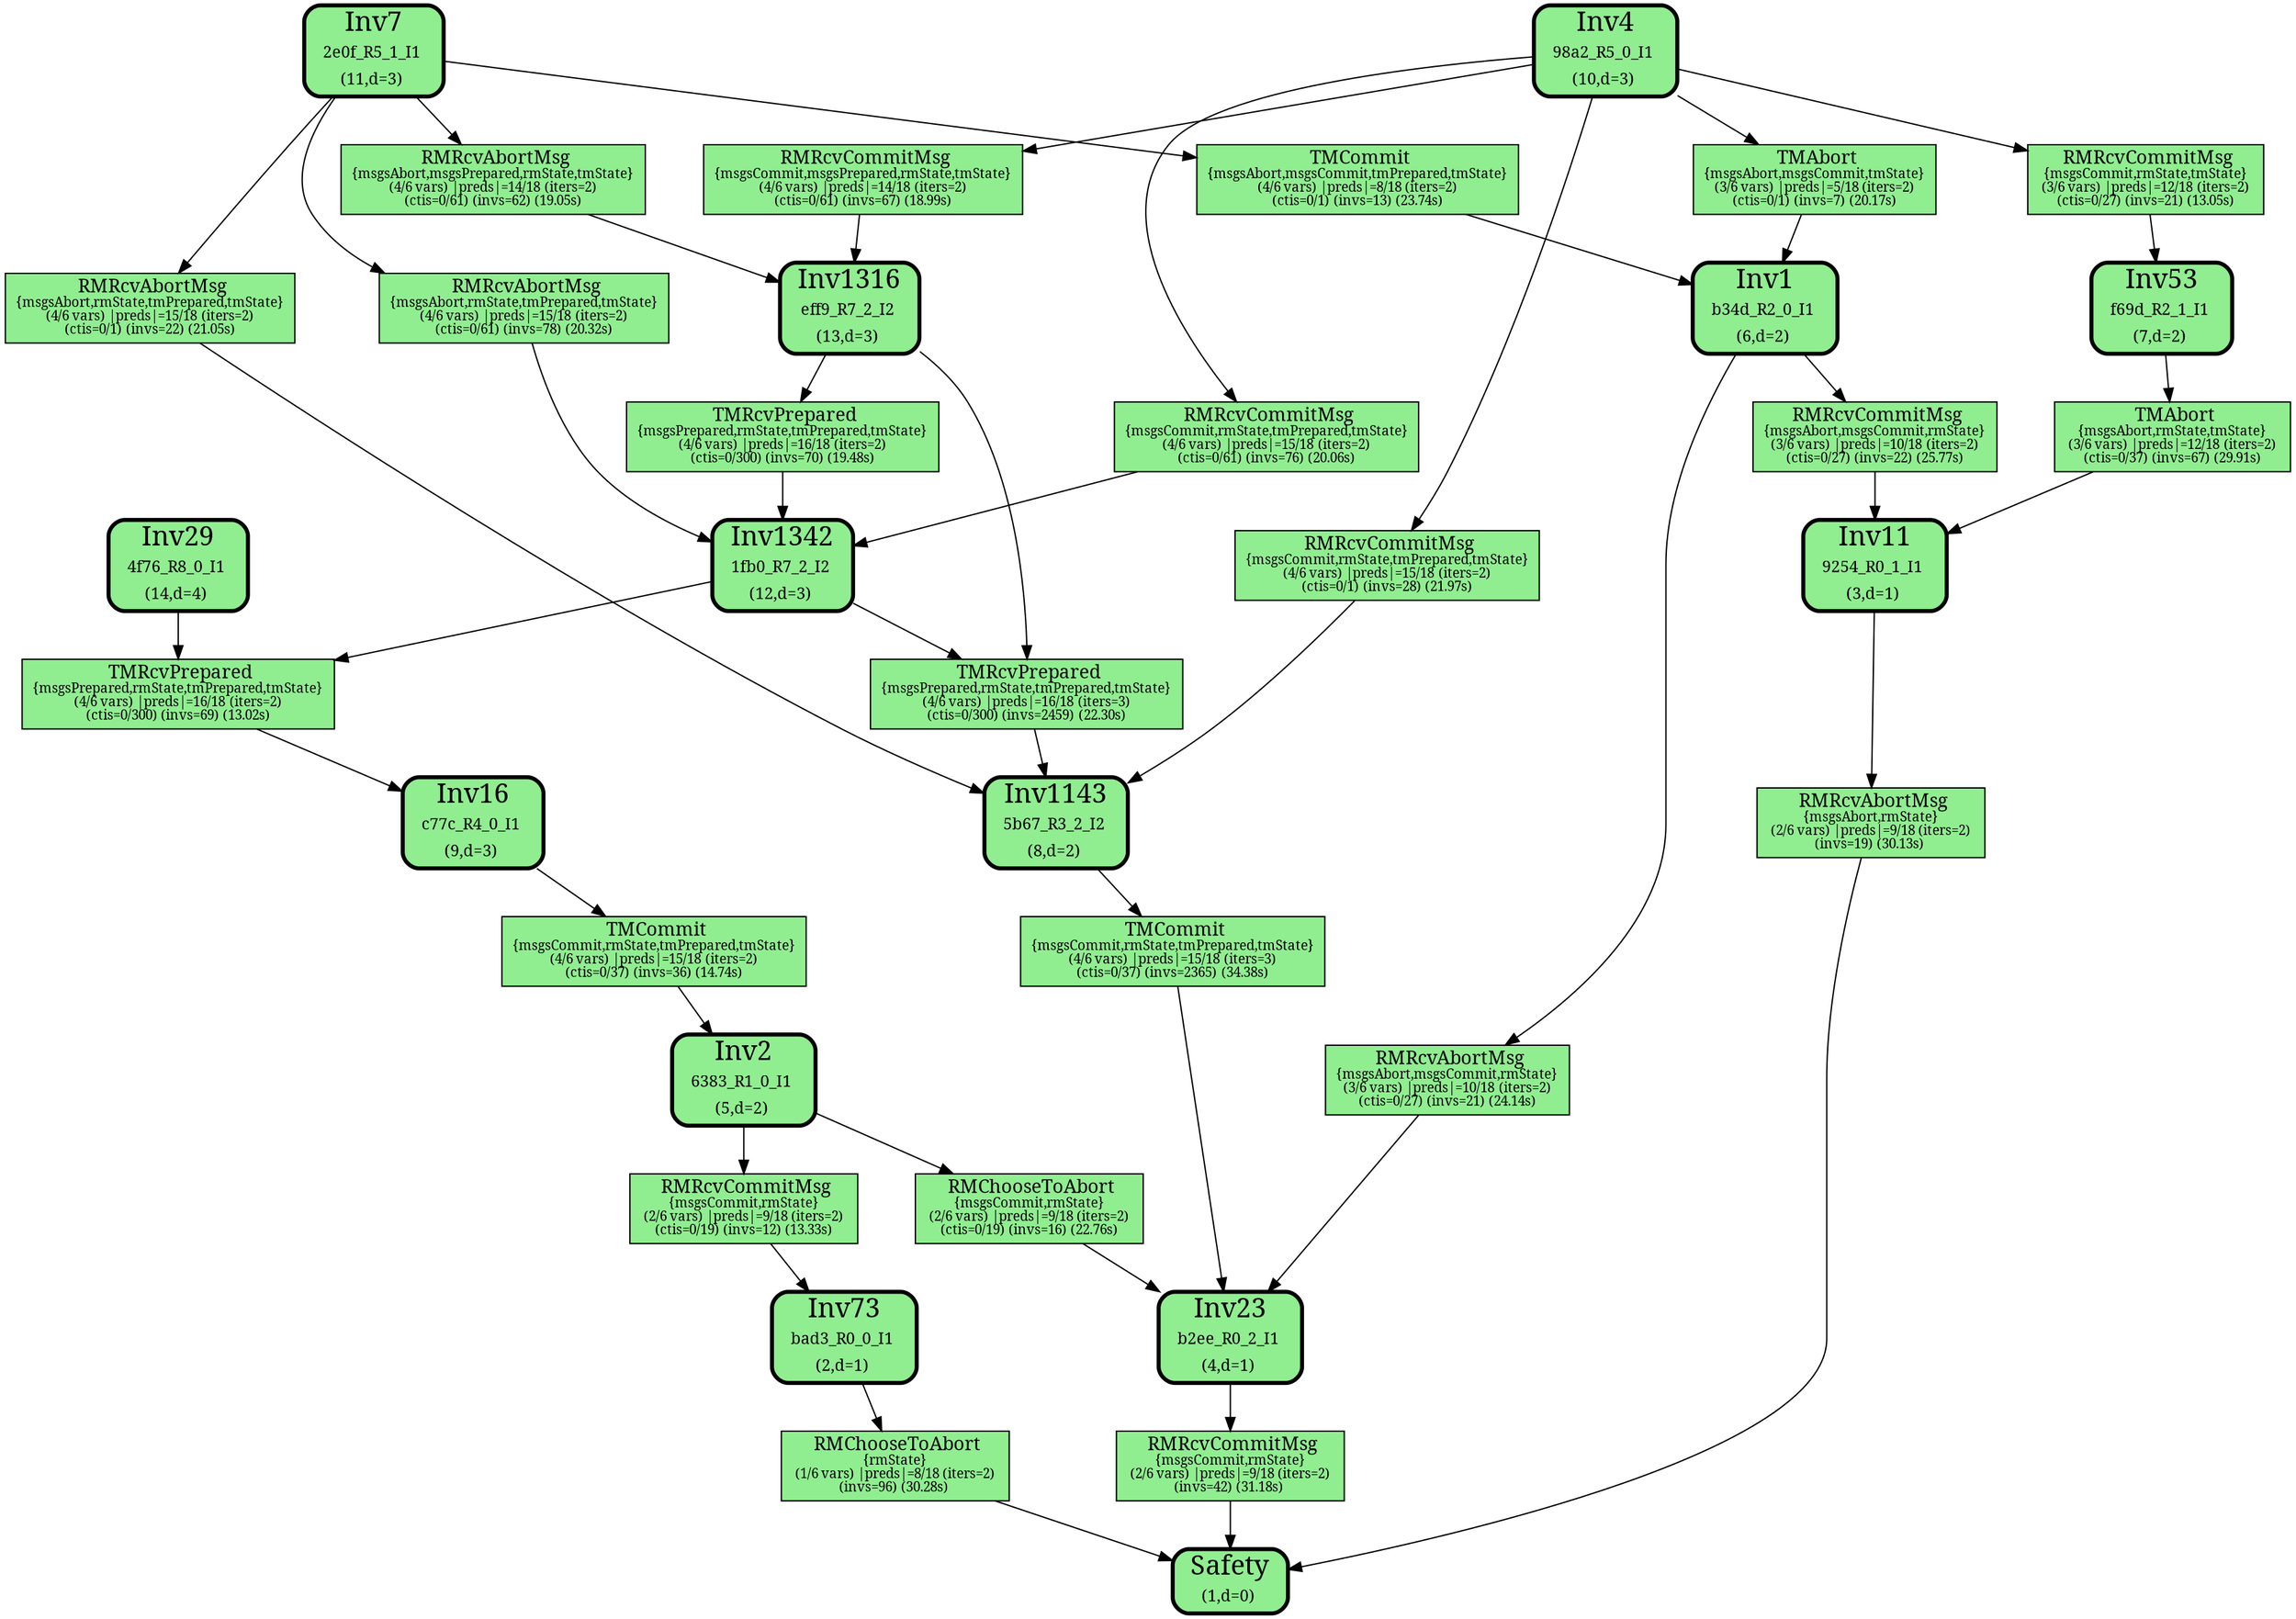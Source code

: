 // The Round Table
strict digraph "TwoPhase-proof-graph" {
	node [fontname=Georgia shape=box]
	Safety_RMChooseToAbortAction [label=< RMChooseToAbort<BR/><FONT POINT-SIZE='10'>{rmState}<BR/> (1/6 vars) </FONT><FONT POINT-SIZE='10'>|preds|=8/18</FONT><FONT POINT-SIZE='10'> (iters=2) </FONT><BR/><FONT POINT-SIZE='10'>(invs=96)</FONT><FONT POINT-SIZE='10'> (30.28s) </FONT>> color=black fillcolor="#90EE90" fontsize="14pt" penwidth=1 shape=box style=filled]
	Safety [label=< Safety <BR/> <FONT POINT-SIZE='12'>(1,d=0) </FONT> > color=black fillcolor=lightgreen fontsize="20pt" penwidth=3 shape=rect style="filled,rounded"]
	Safety_RMRcvAbortMsgAction [label=< RMRcvAbortMsg<BR/><FONT POINT-SIZE='10'>{msgsAbort,rmState}<BR/> (2/6 vars) </FONT><FONT POINT-SIZE='10'>|preds|=9/18</FONT><FONT POINT-SIZE='10'> (iters=2) </FONT><BR/><FONT POINT-SIZE='10'>(invs=19)</FONT><FONT POINT-SIZE='10'> (30.13s) </FONT>> color=black fillcolor="#90EE90" fontsize="14pt" penwidth=1 shape=box style=filled]
	Safety [label=< Safety <BR/> <FONT POINT-SIZE='12'>(1,d=0) </FONT> > color=black fillcolor=lightgreen fontsize="20pt" penwidth=3 shape=rect style="filled,rounded"]
	Safety_RMRcvCommitMsgAction [label=< RMRcvCommitMsg<BR/><FONT POINT-SIZE='10'>{msgsCommit,rmState}<BR/> (2/6 vars) </FONT><FONT POINT-SIZE='10'>|preds|=9/18</FONT><FONT POINT-SIZE='10'> (iters=2) </FONT><BR/><FONT POINT-SIZE='10'>(invs=42)</FONT><FONT POINT-SIZE='10'> (31.18s) </FONT>> color=black fillcolor="#90EE90" fontsize="14pt" penwidth=1 shape=box style=filled]
	Safety [label=< Safety <BR/> <FONT POINT-SIZE='12'>(1,d=0) </FONT> > color=black fillcolor=lightgreen fontsize="20pt" penwidth=3 shape=rect style="filled,rounded"]
	Safety_RMChooseToAbortAction [label=< RMChooseToAbort<BR/><FONT POINT-SIZE='10'>{rmState}<BR/> (1/6 vars) </FONT><FONT POINT-SIZE='10'>|preds|=8/18</FONT><FONT POINT-SIZE='10'> (iters=2) </FONT><BR/><FONT POINT-SIZE='10'>(invs=96)</FONT><FONT POINT-SIZE='10'> (30.28s) </FONT>> color=black fillcolor="#90EE90" fontsize="14pt" penwidth=1 shape=box style=filled]
	Safety [label=< Safety <BR/> <FONT POINT-SIZE='12'>(1,d=0) </FONT> > color=black fillcolor=lightgreen fontsize="20pt" penwidth=3 shape=rect style="filled,rounded"]
	Safety_RMChooseToAbortAction [label=< RMChooseToAbort<BR/><FONT POINT-SIZE='10'>{rmState}<BR/> (1/6 vars) </FONT><FONT POINT-SIZE='10'>|preds|=8/18</FONT><FONT POINT-SIZE='10'> (iters=2) </FONT><BR/><FONT POINT-SIZE='10'>(invs=96)</FONT><FONT POINT-SIZE='10'> (30.28s) </FONT>> color=black fillcolor="#90EE90" fontsize="14pt" penwidth=1 shape=box style=filled]
	Safety [label=< Safety <BR/> <FONT POINT-SIZE='12'>(1,d=0) </FONT> > color=black fillcolor=lightgreen fontsize="20pt" penwidth=3 shape=rect style="filled,rounded"]
	Inv73_bad3_R0_0_I1 [label=< Inv73 </FONT> > color=black fillcolor=lightgreen fontsize="20pt" penwidth=3 shape=rect style="filled,rounded"]
	Safety_RMChooseToAbortAction [label=< RMChooseToAbort<BR/><FONT POINT-SIZE='10'>{rmState}<BR/> (1/6 vars) </FONT><FONT POINT-SIZE='10'>|preds|=8/18</FONT><FONT POINT-SIZE='10'> (iters=2) </FONT><BR/><FONT POINT-SIZE='10'>(invs=96)</FONT><FONT POINT-SIZE='10'> (30.28s) </FONT>> color=black fillcolor="#90EE90" fontsize="14pt" penwidth=1 shape=box style=filled]
	Safety_RMRcvAbortMsgAction [label=< RMRcvAbortMsg<BR/><FONT POINT-SIZE='10'>{msgsAbort,rmState}<BR/> (2/6 vars) </FONT><FONT POINT-SIZE='10'>|preds|=9/18</FONT><FONT POINT-SIZE='10'> (iters=2) </FONT><BR/><FONT POINT-SIZE='10'>(invs=19)</FONT><FONT POINT-SIZE='10'> (30.13s) </FONT>> color=black fillcolor="#90EE90" fontsize="14pt" penwidth=1 shape=box style=filled]
	Safety [label=< Safety <BR/> <FONT POINT-SIZE='12'>(1,d=0) </FONT> > color=black fillcolor=lightgreen fontsize="20pt" penwidth=3 shape=rect style="filled,rounded"]
	Safety_RMRcvAbortMsgAction [label=< RMRcvAbortMsg<BR/><FONT POINT-SIZE='10'>{msgsAbort,rmState}<BR/> (2/6 vars) </FONT><FONT POINT-SIZE='10'>|preds|=9/18</FONT><FONT POINT-SIZE='10'> (iters=2) </FONT><BR/><FONT POINT-SIZE='10'>(invs=19)</FONT><FONT POINT-SIZE='10'> (30.13s) </FONT>> color=black fillcolor="#90EE90" fontsize="14pt" penwidth=1 shape=box style=filled]
	Safety [label=< Safety <BR/> <FONT POINT-SIZE='12'>(1,d=0) </FONT> > color=black fillcolor=lightgreen fontsize="20pt" penwidth=3 shape=rect style="filled,rounded"]
	Inv11_9254_R0_1_I1 [label=< Inv11 <BR/> <FONT POINT-SIZE='12'>9254_R0_1_I1 </FONT> <BR/> <FONT POINT-SIZE='12'>(3,d=1) </FONT> > color=black fillcolor=lightgreen fontsize="20pt" penwidth=3 shape=rect style="filled,rounded"]
	Safety_RMRcvAbortMsgAction [label=< RMRcvAbortMsg<BR/><FONT POINT-SIZE='10'>{msgsAbort,rmState}<BR/> (2/6 vars) </FONT><FONT POINT-SIZE='10'>|preds|=9/18</FONT><FONT POINT-SIZE='10'> (iters=2) </FONT><BR/><FONT POINT-SIZE='10'>(invs=19)</FONT><FONT POINT-SIZE='10'> (30.13s) </FONT>> color=black fillcolor="#90EE90" fontsize="14pt" penwidth=1 shape=box style=filled]
	Safety_RMRcvCommitMsgAction [label=< RMRcvCommitMsg<BR/><FONT POINT-SIZE='10'>{msgsCommit,rmState}<BR/> (2/6 vars) </FONT><FONT POINT-SIZE='10'>|preds|=9/18</FONT><FONT POINT-SIZE='10'> (iters=2) </FONT><BR/><FONT POINT-SIZE='10'>(invs=42)</FONT><FONT POINT-SIZE='10'> (31.18s) </FONT>> color=black fillcolor="#90EE90" fontsize="14pt" penwidth=1 shape=box style=filled]
	Safety [label=< Safety <BR/> <FONT POINT-SIZE='12'>(1,d=0) </FONT> > color=black fillcolor=lightgreen fontsize="20pt" penwidth=3 shape=rect style="filled,rounded"]
	Safety_RMRcvCommitMsgAction [label=< RMRcvCommitMsg<BR/><FONT POINT-SIZE='10'>{msgsCommit,rmState}<BR/> (2/6 vars) </FONT><FONT POINT-SIZE='10'>|preds|=9/18</FONT><FONT POINT-SIZE='10'> (iters=2) </FONT><BR/><FONT POINT-SIZE='10'>(invs=42)</FONT><FONT POINT-SIZE='10'> (31.18s) </FONT>> color=black fillcolor="#90EE90" fontsize="14pt" penwidth=1 shape=box style=filled]
	Safety [label=< Safety <BR/> <FONT POINT-SIZE='12'>(1,d=0) </FONT> > color=black fillcolor=lightgreen fontsize="20pt" penwidth=3 shape=rect style="filled,rounded"]
	Inv23_b2ee_R0_2_I1 [label=< Inv23 <BR/> <FONT POINT-SIZE='12'>b2ee_R0_2_I1 </FONT> <BR/> <FONT POINT-SIZE='12'>(4,d=1) </FONT> > color=black fillcolor=lightgreen fontsize="20pt" penwidth=3 shape=rect style="filled,rounded"]
	Safety_RMRcvCommitMsgAction [label=< RMRcvCommitMsg<BR/><FONT POINT-SIZE='10'>{msgsCommit,rmState}<BR/> (2/6 vars) </FONT><FONT POINT-SIZE='10'>|preds|=9/18</FONT><FONT POINT-SIZE='10'> (iters=2) </FONT><BR/><FONT POINT-SIZE='10'>(invs=42)</FONT><FONT POINT-SIZE='10'> (31.18s) </FONT>> color=black fillcolor="#90EE90" fontsize="14pt" penwidth=1 shape=box style=filled]
	Inv73_bad3_R0_0_I1_RMRcvCommitMsgAction [label=< RMRcvCommitMsg<BR/><FONT POINT-SIZE='10'>{msgsCommit,rmState}<BR/> (2/6 vars) </FONT><FONT POINT-SIZE='10'>|preds|=9/18</FONT><FONT POINT-SIZE='10'> (iters=2) </FONT><BR/><FONT POINT-SIZE='10'>(invs=12)</FONT><FONT POINT-SIZE='10'> (13.33s) </FONT>> color=black fillcolor="#90EE90" fontsize="14pt" penwidth=1 shape=box style=filled]
	Inv73_bad3_R0_0_I1 [label=< Inv73 <BR/> <FONT POINT-SIZE='12'>bad3_R0_0_I1 </FONT> <BR/> <FONT POINT-SIZE='12'>(2,d=1) </FONT> > color=black fillcolor=lightgreen fontsize="20pt" penwidth=3 shape=rect style="filled,rounded"]
	Inv73_bad3_R0_0_I1_RMRcvCommitMsgAction [label=< RMRcvCommitMsg<BR/><FONT POINT-SIZE='10'>{msgsCommit,rmState}<BR/> (2/6 vars) </FONT><FONT POINT-SIZE='10'>|preds|=9/18</FONT><FONT POINT-SIZE='10'> (iters=2) </FONT><BR/><FONT POINT-SIZE='10'>(invs=12)</FONT><FONT POINT-SIZE='10'> (13.33s) </FONT>> color=black fillcolor="#90EE90" fontsize="14pt" penwidth=1 shape=box style=filled]
	Inv73_bad3_R0_0_I1 [label=< Inv73 <BR/> <FONT POINT-SIZE='12'>bad3_R0_0_I1 </FONT> <BR/> <FONT POINT-SIZE='12'>(2,d=1) </FONT> > color=black fillcolor=lightgreen fontsize="20pt" penwidth=3 shape=rect style="filled,rounded"]
	Inv73_bad3_R0_0_I1_RMRcvCommitMsgAction [label=< RMRcvCommitMsg<BR/><FONT POINT-SIZE='10'>{msgsCommit,rmState}<BR/> (2/6 vars) </FONT><FONT POINT-SIZE='10'>|preds|=9/18</FONT><FONT POINT-SIZE='10'> (iters=2) </FONT><BR/><FONT POINT-SIZE='10'>(invs=12)</FONT><FONT POINT-SIZE='10'> (13.33s) </FONT>> color=black fillcolor="#90EE90" fontsize="14pt" penwidth=1 shape=box style=filled]
	Inv73_bad3_R0_0_I1 [label=< Inv73 <BR/> <FONT POINT-SIZE='12'>bad3_R0_0_I1 </FONT> <BR/> <FONT POINT-SIZE='12'>(2,d=1) </FONT> > color=black fillcolor=lightgreen fontsize="20pt" penwidth=3 shape=rect style="filled,rounded"]
	Inv2_6383_R1_0_I1 [label=< Inv2 <BR/> <FONT POINT-SIZE='12'>6383_R1_0_I1 </FONT> <BR/> <FONT POINT-SIZE='12'>(5,d=2) </FONT> > color=black fillcolor=lightgreen fontsize="20pt" penwidth=3 shape=rect style="filled,rounded"]
	Inv73_bad3_R0_0_I1_RMRcvCommitMsgAction [label=< RMRcvCommitMsg<BR/><FONT POINT-SIZE='10'>{msgsCommit,rmState}<BR/> (2/6 vars) </FONT><FONT POINT-SIZE='10'>|preds|=9/18</FONT><FONT POINT-SIZE='10'> (iters=2) </FONT><BR/><FONT POINT-SIZE='10'> (ctis=0/19) </FONT><FONT POINT-SIZE='10'>(invs=12)</FONT><FONT POINT-SIZE='10'> (13.33s) </FONT>> color=black fillcolor="#90EE90" fontsize="14pt" penwidth=1 shape=box style=filled]
	Inv11_9254_R0_1_I1_RMRcvCommitMsgAction [label=< RMRcvCommitMsg<BR/><FONT POINT-SIZE='10'>{msgsAbort,msgsCommit,rmState}<BR/> (3/6 vars) </FONT><FONT POINT-SIZE='10'>|preds|=10/18</FONT><FONT POINT-SIZE='10'> (iters=2) </FONT><BR/><FONT POINT-SIZE='10'> (ctis=0/27) </FONT><FONT POINT-SIZE='10'>(invs=22)</FONT><FONT POINT-SIZE='10'> (25.77s) </FONT>> color=black fillcolor="#90EE90" fontsize="14pt" penwidth=1 shape=box style=filled]
	Inv11_9254_R0_1_I1 [label=< Inv11 <BR/> <FONT POINT-SIZE='12'>9254_R0_1_I1 </FONT> <BR/> <FONT POINT-SIZE='12'>(3,d=1) </FONT> > color=black fillcolor=lightgreen fontsize="20pt" penwidth=3 shape=rect style="filled,rounded"]
	Inv11_9254_R0_1_I1_TMAbortAction [label=< TMAbort<BR/><FONT POINT-SIZE='10'>{msgsAbort,rmState,tmState}<BR/> (3/6 vars) </FONT><FONT POINT-SIZE='10'>|preds|=12/18</FONT><FONT POINT-SIZE='10'> (iters=2) </FONT><BR/><FONT POINT-SIZE='10'> (ctis=0/37) </FONT><FONT POINT-SIZE='10'>(invs=67)</FONT><FONT POINT-SIZE='10'> (29.91s) </FONT>> color=black fillcolor="#90EE90" fontsize="14pt" penwidth=1 shape=box style=filled]
	Inv11_9254_R0_1_I1 [label=< Inv11 <BR/> <FONT POINT-SIZE='12'>9254_R0_1_I1 </FONT> <BR/> <FONT POINT-SIZE='12'>(3,d=1) </FONT> > color=black fillcolor=lightgreen fontsize="20pt" penwidth=3 shape=rect style="filled,rounded"]
	Inv11_9254_R0_1_I1_RMRcvCommitMsgAction [label=< RMRcvCommitMsg<BR/><FONT POINT-SIZE='10'>{msgsAbort,msgsCommit,rmState}<BR/> (3/6 vars) </FONT><FONT POINT-SIZE='10'>|preds|=10/18</FONT><FONT POINT-SIZE='10'> (iters=2) </FONT><BR/><FONT POINT-SIZE='10'> (ctis=0/27) </FONT><FONT POINT-SIZE='10'>(invs=22)</FONT><FONT POINT-SIZE='10'> (25.77s) </FONT>> color=black fillcolor="#90EE90" fontsize="14pt" penwidth=1 shape=box style=filled]
	Inv11_9254_R0_1_I1 [label=< Inv11 <BR/> <FONT POINT-SIZE='12'>9254_R0_1_I1 </FONT> <BR/> <FONT POINT-SIZE='12'>(3,d=1) </FONT> > color=black fillcolor=lightgreen fontsize="20pt" penwidth=3 shape=rect style="filled,rounded"]
	Inv11_9254_R0_1_I1_RMRcvCommitMsgAction [label=< RMRcvCommitMsg<BR/><FONT POINT-SIZE='10'>{msgsAbort,msgsCommit,rmState}<BR/> (3/6 vars) </FONT><FONT POINT-SIZE='10'>|preds|=10/18</FONT><FONT POINT-SIZE='10'> (iters=2) </FONT><BR/><FONT POINT-SIZE='10'> (ctis=0/27) </FONT><FONT POINT-SIZE='10'>(invs=22)</FONT><FONT POINT-SIZE='10'> (25.77s) </FONT>> color=black fillcolor="#90EE90" fontsize="14pt" penwidth=1 shape=box style=filled]
	Inv11_9254_R0_1_I1 [label=< Inv11 <BR/> <FONT POINT-SIZE='12'>9254_R0_1_I1 </FONT> <BR/> <FONT POINT-SIZE='12'>(3,d=1) </FONT> > color=black fillcolor=lightgreen fontsize="20pt" penwidth=3 shape=rect style="filled,rounded"]
	Inv1_b34d_R2_0_I1 [label=< Inv1 <BR/> <FONT POINT-SIZE='12'>b34d_R2_0_I1 </FONT> <BR/> <FONT POINT-SIZE='12'>(6,d=2) </FONT> > color=black fillcolor=lightgreen fontsize="20pt" penwidth=3 shape=rect style="filled,rounded"]
	Inv11_9254_R0_1_I1_RMRcvCommitMsgAction [label=< RMRcvCommitMsg<BR/><FONT POINT-SIZE='10'>{msgsAbort,msgsCommit,rmState}<BR/> (3/6 vars) </FONT><FONT POINT-SIZE='10'>|preds|=10/18</FONT><FONT POINT-SIZE='10'> (iters=2) </FONT><BR/><FONT POINT-SIZE='10'> (ctis=0/27) </FONT><FONT POINT-SIZE='10'>(invs=22)</FONT><FONT POINT-SIZE='10'> (25.77s) </FONT>> color=black fillcolor="#90EE90" fontsize="14pt" penwidth=1 shape=box style=filled]
	Inv11_9254_R0_1_I1_TMAbortAction [label=< TMAbort<BR/><FONT POINT-SIZE='10'>{msgsAbort,rmState,tmState}<BR/> (3/6 vars) </FONT><FONT POINT-SIZE='10'>|preds|=12/18</FONT><FONT POINT-SIZE='10'> (iters=2) </FONT><BR/><FONT POINT-SIZE='10'> (ctis=0/37) </FONT><FONT POINT-SIZE='10'>(invs=67)</FONT><FONT POINT-SIZE='10'> (29.91s) </FONT>> color=black fillcolor="#90EE90" fontsize="14pt" penwidth=1 shape=box style=filled]
	Inv11_9254_R0_1_I1 [label=< Inv11 <BR/> <FONT POINT-SIZE='12'>9254_R0_1_I1 </FONT> <BR/> <FONT POINT-SIZE='12'>(3,d=1) </FONT> > color=black fillcolor=lightgreen fontsize="20pt" penwidth=3 shape=rect style="filled,rounded"]
	Inv11_9254_R0_1_I1_TMAbortAction [label=< TMAbort<BR/><FONT POINT-SIZE='10'>{msgsAbort,rmState,tmState}<BR/> (3/6 vars) </FONT><FONT POINT-SIZE='10'>|preds|=12/18</FONT><FONT POINT-SIZE='10'> (iters=2) </FONT><BR/><FONT POINT-SIZE='10'> (ctis=0/37) </FONT><FONT POINT-SIZE='10'>(invs=67)</FONT><FONT POINT-SIZE='10'> (29.91s) </FONT>> color=black fillcolor="#90EE90" fontsize="14pt" penwidth=1 shape=box style=filled]
	Inv11_9254_R0_1_I1 [label=< Inv11 <BR/> <FONT POINT-SIZE='12'>9254_R0_1_I1 </FONT> <BR/> <FONT POINT-SIZE='12'>(3,d=1) </FONT> > color=black fillcolor=lightgreen fontsize="20pt" penwidth=3 shape=rect style="filled,rounded"]
	Inv53_f69d_R2_1_I1 [label=< Inv53 <BR/> <FONT POINT-SIZE='12'>f69d_R2_1_I1 </FONT> <BR/> <FONT POINT-SIZE='12'>(7,d=2) </FONT> > color=black fillcolor=lightgreen fontsize="20pt" penwidth=3 shape=rect style="filled,rounded"]
	Inv11_9254_R0_1_I1_TMAbortAction [label=< TMAbort<BR/><FONT POINT-SIZE='10'>{msgsAbort,rmState,tmState}<BR/> (3/6 vars) </FONT><FONT POINT-SIZE='10'>|preds|=12/18</FONT><FONT POINT-SIZE='10'> (iters=2) </FONT><BR/><FONT POINT-SIZE='10'> (ctis=0/37) </FONT><FONT POINT-SIZE='10'>(invs=67)</FONT><FONT POINT-SIZE='10'> (29.91s) </FONT>> color=black fillcolor="#90EE90" fontsize="14pt" penwidth=1 shape=box style=filled]
	Inv23_b2ee_R0_2_I1_RMChooseToAbortAction [label=< RMChooseToAbort<BR/><FONT POINT-SIZE='10'>{msgsCommit,rmState}<BR/> (2/6 vars) </FONT><FONT POINT-SIZE='10'>|preds|=9/18</FONT><FONT POINT-SIZE='10'> (iters=2) </FONT><BR/><FONT POINT-SIZE='10'> (ctis=0/19) </FONT><FONT POINT-SIZE='10'>(invs=16)</FONT><FONT POINT-SIZE='10'> (22.76s) </FONT>> color=black fillcolor="#90EE90" fontsize="14pt" penwidth=1 shape=box style=filled]
	Inv23_b2ee_R0_2_I1 [label=< Inv23 <BR/> <FONT POINT-SIZE='12'>b2ee_R0_2_I1 </FONT> <BR/> <FONT POINT-SIZE='12'>(4,d=1) </FONT> > color=black fillcolor=lightgreen fontsize="20pt" penwidth=3 shape=rect style="filled,rounded"]
	Inv23_b2ee_R0_2_I1_RMRcvAbortMsgAction [label=< RMRcvAbortMsg<BR/><FONT POINT-SIZE='10'>{msgsAbort,msgsCommit,rmState}<BR/> (3/6 vars) </FONT><FONT POINT-SIZE='10'>|preds|=10/18</FONT><FONT POINT-SIZE='10'> (iters=2) </FONT><BR/><FONT POINT-SIZE='10'> (ctis=0/27) </FONT><FONT POINT-SIZE='10'>(invs=21)</FONT><FONT POINT-SIZE='10'> (24.14s) </FONT>> color=black fillcolor="#90EE90" fontsize="14pt" penwidth=1 shape=box style=filled]
	Inv23_b2ee_R0_2_I1 [label=< Inv23 <BR/> <FONT POINT-SIZE='12'>b2ee_R0_2_I1 </FONT> <BR/> <FONT POINT-SIZE='12'>(4,d=1) </FONT> > color=black fillcolor=lightgreen fontsize="20pt" penwidth=3 shape=rect style="filled,rounded"]
	Inv23_b2ee_R0_2_I1_TMCommitAction [label=< TMCommit<BR/><FONT POINT-SIZE='10'>{msgsCommit,rmState,tmPrepared,tmState}<BR/> (4/6 vars) </FONT><FONT POINT-SIZE='10'>|preds|=15/18</FONT><FONT POINT-SIZE='10'> (iters=3) </FONT><BR/><FONT POINT-SIZE='10'> (ctis=0/37) </FONT><FONT POINT-SIZE='10'>(invs=2365)</FONT><FONT POINT-SIZE='10'> (34.38s) </FONT>> color=black fillcolor="#90EE90" fontsize="14pt" penwidth=1 shape=box style=filled]
	Inv23_b2ee_R0_2_I1 [label=< Inv23 <BR/> <FONT POINT-SIZE='12'>b2ee_R0_2_I1 </FONT> <BR/> <FONT POINT-SIZE='12'>(4,d=1) </FONT> > color=black fillcolor=lightgreen fontsize="20pt" penwidth=3 shape=rect style="filled,rounded"]
	Inv23_b2ee_R0_2_I1_RMChooseToAbortAction [label=< RMChooseToAbort<BR/><FONT POINT-SIZE='10'>{msgsCommit,rmState}<BR/> (2/6 vars) </FONT><FONT POINT-SIZE='10'>|preds|=9/18</FONT><FONT POINT-SIZE='10'> (iters=2) </FONT><BR/><FONT POINT-SIZE='10'> (ctis=0/19) </FONT><FONT POINT-SIZE='10'>(invs=16)</FONT><FONT POINT-SIZE='10'> (22.76s) </FONT>> color=black fillcolor="#90EE90" fontsize="14pt" penwidth=1 shape=box style=filled]
	Inv23_b2ee_R0_2_I1 [label=< Inv23 <BR/> <FONT POINT-SIZE='12'>b2ee_R0_2_I1 </FONT> <BR/> <FONT POINT-SIZE='12'>(4,d=1) </FONT> > color=black fillcolor=lightgreen fontsize="20pt" penwidth=3 shape=rect style="filled,rounded"]
	Inv23_b2ee_R0_2_I1_RMChooseToAbortAction [label=< RMChooseToAbort<BR/><FONT POINT-SIZE='10'>{msgsCommit,rmState}<BR/> (2/6 vars) </FONT><FONT POINT-SIZE='10'>|preds|=9/18</FONT><FONT POINT-SIZE='10'> (iters=2) </FONT><BR/><FONT POINT-SIZE='10'> (ctis=0/19) </FONT><FONT POINT-SIZE='10'>(invs=16)</FONT><FONT POINT-SIZE='10'> (22.76s) </FONT>> color=black fillcolor="#90EE90" fontsize="14pt" penwidth=1 shape=box style=filled]
	Inv23_b2ee_R0_2_I1 [label=< Inv23 <BR/> <FONT POINT-SIZE='12'>b2ee_R0_2_I1 </FONT> <BR/> <FONT POINT-SIZE='12'>(4,d=1) </FONT> > color=black fillcolor=lightgreen fontsize="20pt" penwidth=3 shape=rect style="filled,rounded"]
	Inv2_6383_R1_0_I1 [label=< Inv2 <BR/> <FONT POINT-SIZE='12'>6383_R1_0_I1 </FONT> <BR/> <FONT POINT-SIZE='12'>(5,d=2) </FONT> > color=black fillcolor=lightgreen fontsize="20pt" penwidth=3 shape=rect style="filled,rounded"]
	Inv23_b2ee_R0_2_I1_RMChooseToAbortAction [label=< RMChooseToAbort<BR/><FONT POINT-SIZE='10'>{msgsCommit,rmState}<BR/> (2/6 vars) </FONT><FONT POINT-SIZE='10'>|preds|=9/18</FONT><FONT POINT-SIZE='10'> (iters=2) </FONT><BR/><FONT POINT-SIZE='10'> (ctis=0/19) </FONT><FONT POINT-SIZE='10'>(invs=16)</FONT><FONT POINT-SIZE='10'> (22.76s) </FONT>> color=black fillcolor="#90EE90" fontsize="14pt" penwidth=1 shape=box style=filled]
	Inv23_b2ee_R0_2_I1_RMRcvAbortMsgAction [label=< RMRcvAbortMsg<BR/><FONT POINT-SIZE='10'>{msgsAbort,msgsCommit,rmState}<BR/> (3/6 vars) </FONT><FONT POINT-SIZE='10'>|preds|=10/18</FONT><FONT POINT-SIZE='10'> (iters=2) </FONT><BR/><FONT POINT-SIZE='10'> (ctis=0/27) </FONT><FONT POINT-SIZE='10'>(invs=21)</FONT><FONT POINT-SIZE='10'> (24.14s) </FONT>> color=black fillcolor="#90EE90" fontsize="14pt" penwidth=1 shape=box style=filled]
	Inv23_b2ee_R0_2_I1 [label=< Inv23 <BR/> <FONT POINT-SIZE='12'>b2ee_R0_2_I1 </FONT> <BR/> <FONT POINT-SIZE='12'>(4,d=1) </FONT> > color=black fillcolor=lightgreen fontsize="20pt" penwidth=3 shape=rect style="filled,rounded"]
	Inv23_b2ee_R0_2_I1_RMRcvAbortMsgAction [label=< RMRcvAbortMsg<BR/><FONT POINT-SIZE='10'>{msgsAbort,msgsCommit,rmState}<BR/> (3/6 vars) </FONT><FONT POINT-SIZE='10'>|preds|=10/18</FONT><FONT POINT-SIZE='10'> (iters=2) </FONT><BR/><FONT POINT-SIZE='10'> (ctis=0/27) </FONT><FONT POINT-SIZE='10'>(invs=21)</FONT><FONT POINT-SIZE='10'> (24.14s) </FONT>> color=black fillcolor="#90EE90" fontsize="14pt" penwidth=1 shape=box style=filled]
	Inv23_b2ee_R0_2_I1 [label=< Inv23 <BR/> <FONT POINT-SIZE='12'>b2ee_R0_2_I1 </FONT> <BR/> <FONT POINT-SIZE='12'>(4,d=1) </FONT> > color=black fillcolor=lightgreen fontsize="20pt" penwidth=3 shape=rect style="filled,rounded"]
	Inv1_b34d_R2_0_I1 [label=< Inv1 <BR/> <FONT POINT-SIZE='12'>b34d_R2_0_I1 </FONT> <BR/> <FONT POINT-SIZE='12'>(6,d=2) </FONT> > color=black fillcolor=lightgreen fontsize="20pt" penwidth=3 shape=rect style="filled,rounded"]
	Inv23_b2ee_R0_2_I1_RMRcvAbortMsgAction [label=< RMRcvAbortMsg<BR/><FONT POINT-SIZE='10'>{msgsAbort,msgsCommit,rmState}<BR/> (3/6 vars) </FONT><FONT POINT-SIZE='10'>|preds|=10/18</FONT><FONT POINT-SIZE='10'> (iters=2) </FONT><BR/><FONT POINT-SIZE='10'> (ctis=0/27) </FONT><FONT POINT-SIZE='10'>(invs=21)</FONT><FONT POINT-SIZE='10'> (24.14s) </FONT>> color=black fillcolor="#90EE90" fontsize="14pt" penwidth=1 shape=box style=filled]
	Inv23_b2ee_R0_2_I1_TMCommitAction [label=< TMCommit<BR/><FONT POINT-SIZE='10'>{msgsCommit,rmState,tmPrepared,tmState}<BR/> (4/6 vars) </FONT><FONT POINT-SIZE='10'>|preds|=15/18</FONT><FONT POINT-SIZE='10'> (iters=3) </FONT><BR/><FONT POINT-SIZE='10'> (ctis=0/37) </FONT><FONT POINT-SIZE='10'>(invs=2365)</FONT><FONT POINT-SIZE='10'> (34.38s) </FONT>> color=black fillcolor="#90EE90" fontsize="14pt" penwidth=1 shape=box style=filled]
	Inv23_b2ee_R0_2_I1 [label=< Inv23 <BR/> <FONT POINT-SIZE='12'>b2ee_R0_2_I1 </FONT> <BR/> <FONT POINT-SIZE='12'>(4,d=1) </FONT> > color=black fillcolor=lightgreen fontsize="20pt" penwidth=3 shape=rect style="filled,rounded"]
	Inv23_b2ee_R0_2_I1_TMCommitAction [label=< TMCommit<BR/><FONT POINT-SIZE='10'>{msgsCommit,rmState,tmPrepared,tmState}<BR/> (4/6 vars) </FONT><FONT POINT-SIZE='10'>|preds|=15/18</FONT><FONT POINT-SIZE='10'> (iters=3) </FONT><BR/><FONT POINT-SIZE='10'> (ctis=0/37) </FONT><FONT POINT-SIZE='10'>(invs=2365)</FONT><FONT POINT-SIZE='10'> (34.38s) </FONT>> color=black fillcolor="#90EE90" fontsize="14pt" penwidth=1 shape=box style=filled]
	Inv23_b2ee_R0_2_I1 [label=< Inv23 <BR/> <FONT POINT-SIZE='12'>b2ee_R0_2_I1 </FONT> <BR/> <FONT POINT-SIZE='12'>(4,d=1) </FONT> > color=black fillcolor=lightgreen fontsize="20pt" penwidth=3 shape=rect style="filled,rounded"]
	Inv1143_5b67_R3_2_I2 [label=< Inv1143 <BR/> <FONT POINT-SIZE='12'>5b67_R3_2_I2 </FONT> <BR/> <FONT POINT-SIZE='12'>(8,d=2) </FONT> > color=black fillcolor=lightgreen fontsize="20pt" penwidth=3 shape=rect style="filled,rounded"]
	Inv23_b2ee_R0_2_I1_TMCommitAction [label=< TMCommit<BR/><FONT POINT-SIZE='10'>{msgsCommit,rmState,tmPrepared,tmState}<BR/> (4/6 vars) </FONT><FONT POINT-SIZE='10'>|preds|=15/18</FONT><FONT POINT-SIZE='10'> (iters=3) </FONT><BR/><FONT POINT-SIZE='10'> (ctis=0/37) </FONT><FONT POINT-SIZE='10'>(invs=2365)</FONT><FONT POINT-SIZE='10'> (34.38s) </FONT>> color=black fillcolor="#90EE90" fontsize="14pt" penwidth=1 shape=box style=filled]
	Inv2_6383_R1_0_I1_TMCommitAction [label=< TMCommit<BR/><FONT POINT-SIZE='10'>{msgsCommit,rmState,tmPrepared,tmState}<BR/> (4/6 vars) </FONT><FONT POINT-SIZE='10'>|preds|=15/18</FONT><FONT POINT-SIZE='10'> (iters=2) </FONT><BR/><FONT POINT-SIZE='10'> (ctis=0/37) </FONT><FONT POINT-SIZE='10'>(invs=36)</FONT><FONT POINT-SIZE='10'> (14.74s) </FONT>> color=black fillcolor="#90EE90" fontsize="14pt" penwidth=1 shape=box style=filled]
	Inv2_6383_R1_0_I1 [label=< Inv2 <BR/> <FONT POINT-SIZE='12'>6383_R1_0_I1 </FONT> <BR/> <FONT POINT-SIZE='12'>(5,d=2) </FONT> > color=black fillcolor=lightgreen fontsize="20pt" penwidth=3 shape=rect style="filled,rounded"]
	Inv2_6383_R1_0_I1_TMCommitAction [label=< TMCommit<BR/><FONT POINT-SIZE='10'>{msgsCommit,rmState,tmPrepared,tmState}<BR/> (4/6 vars) </FONT><FONT POINT-SIZE='10'>|preds|=15/18</FONT><FONT POINT-SIZE='10'> (iters=2) </FONT><BR/><FONT POINT-SIZE='10'> (ctis=0/37) </FONT><FONT POINT-SIZE='10'>(invs=36)</FONT><FONT POINT-SIZE='10'> (14.74s) </FONT>> color=black fillcolor="#90EE90" fontsize="14pt" penwidth=1 shape=box style=filled]
	Inv2_6383_R1_0_I1 [label=< Inv2 <BR/> <FONT POINT-SIZE='12'>6383_R1_0_I1 </FONT> <BR/> <FONT POINT-SIZE='12'>(5,d=2) </FONT> > color=black fillcolor=lightgreen fontsize="20pt" penwidth=3 shape=rect style="filled,rounded"]
	Inv2_6383_R1_0_I1_TMCommitAction [label=< TMCommit<BR/><FONT POINT-SIZE='10'>{msgsCommit,rmState,tmPrepared,tmState}<BR/> (4/6 vars) </FONT><FONT POINT-SIZE='10'>|preds|=15/18</FONT><FONT POINT-SIZE='10'> (iters=2) </FONT><BR/><FONT POINT-SIZE='10'> (ctis=0/37) </FONT><FONT POINT-SIZE='10'>(invs=36)</FONT><FONT POINT-SIZE='10'> (14.74s) </FONT>> color=black fillcolor="#90EE90" fontsize="14pt" penwidth=1 shape=box style=filled]
	Inv2_6383_R1_0_I1 [label=< Inv2 <BR/> <FONT POINT-SIZE='12'>6383_R1_0_I1 </FONT> <BR/> <FONT POINT-SIZE='12'>(5,d=2) </FONT> > color=black fillcolor=lightgreen fontsize="20pt" penwidth=3 shape=rect style="filled,rounded"]
	Inv16_c77c_R4_0_I1 [label=< Inv16 <BR/> <FONT POINT-SIZE='12'>c77c_R4_0_I1 </FONT> <BR/> <FONT POINT-SIZE='12'>(9,d=3) </FONT> > color=black fillcolor=lightgreen fontsize="20pt" penwidth=3 shape=rect style="filled,rounded"]
	Inv2_6383_R1_0_I1_TMCommitAction [label=< TMCommit<BR/><FONT POINT-SIZE='10'>{msgsCommit,rmState,tmPrepared,tmState}<BR/> (4/6 vars) </FONT><FONT POINT-SIZE='10'>|preds|=15/18</FONT><FONT POINT-SIZE='10'> (iters=2) </FONT><BR/><FONT POINT-SIZE='10'> (ctis=0/37) </FONT><FONT POINT-SIZE='10'>(invs=36)</FONT><FONT POINT-SIZE='10'> (14.74s) </FONT>> color=black fillcolor="#90EE90" fontsize="14pt" penwidth=1 shape=box style=filled]
	Inv1_b34d_R2_0_I1_TMAbortAction [label=< TMAbort<BR/><FONT POINT-SIZE='10'>{msgsAbort,msgsCommit,tmState}<BR/> (3/6 vars) </FONT><FONT POINT-SIZE='10'>|preds|=5/18</FONT><FONT POINT-SIZE='10'> (iters=2) </FONT><BR/><FONT POINT-SIZE='10'> (ctis=0/1) </FONT><FONT POINT-SIZE='10'>(invs=7)</FONT><FONT POINT-SIZE='10'> (20.17s) </FONT>> color=black fillcolor="#90EE90" fontsize="14pt" penwidth=1 shape=box style=filled]
	Inv1_b34d_R2_0_I1 [label=< Inv1 <BR/> <FONT POINT-SIZE='12'>b34d_R2_0_I1 </FONT> <BR/> <FONT POINT-SIZE='12'>(6,d=2) </FONT> > color=black fillcolor=lightgreen fontsize="20pt" penwidth=3 shape=rect style="filled,rounded"]
	Inv1_b34d_R2_0_I1_TMCommitAction [label=< TMCommit<BR/><FONT POINT-SIZE='10'>{msgsAbort,msgsCommit,tmPrepared,tmState}<BR/> (4/6 vars) </FONT><FONT POINT-SIZE='10'>|preds|=8/18</FONT><FONT POINT-SIZE='10'> (iters=2) </FONT><BR/><FONT POINT-SIZE='10'> (ctis=0/1) </FONT><FONT POINT-SIZE='10'>(invs=13)</FONT><FONT POINT-SIZE='10'> (23.74s) </FONT>> color=black fillcolor="#90EE90" fontsize="14pt" penwidth=1 shape=box style=filled]
	Inv1_b34d_R2_0_I1 [label=< Inv1 <BR/> <FONT POINT-SIZE='12'>b34d_R2_0_I1 </FONT> <BR/> <FONT POINT-SIZE='12'>(6,d=2) </FONT> > color=black fillcolor=lightgreen fontsize="20pt" penwidth=3 shape=rect style="filled,rounded"]
	Inv1_b34d_R2_0_I1_TMAbortAction [label=< TMAbort<BR/><FONT POINT-SIZE='10'>{msgsAbort,msgsCommit,tmState}<BR/> (3/6 vars) </FONT><FONT POINT-SIZE='10'>|preds|=5/18</FONT><FONT POINT-SIZE='10'> (iters=2) </FONT><BR/><FONT POINT-SIZE='10'> (ctis=0/1) </FONT><FONT POINT-SIZE='10'>(invs=7)</FONT><FONT POINT-SIZE='10'> (20.17s) </FONT>> color=black fillcolor="#90EE90" fontsize="14pt" penwidth=1 shape=box style=filled]
	Inv1_b34d_R2_0_I1 [label=< Inv1 <BR/> <FONT POINT-SIZE='12'>b34d_R2_0_I1 </FONT> <BR/> <FONT POINT-SIZE='12'>(6,d=2) </FONT> > color=black fillcolor=lightgreen fontsize="20pt" penwidth=3 shape=rect style="filled,rounded"]
	Inv1_b34d_R2_0_I1_TMAbortAction [label=< TMAbort<BR/><FONT POINT-SIZE='10'>{msgsAbort,msgsCommit,tmState}<BR/> (3/6 vars) </FONT><FONT POINT-SIZE='10'>|preds|=5/18</FONT><FONT POINT-SIZE='10'> (iters=2) </FONT><BR/><FONT POINT-SIZE='10'> (ctis=0/1) </FONT><FONT POINT-SIZE='10'>(invs=7)</FONT><FONT POINT-SIZE='10'> (20.17s) </FONT>> color=black fillcolor="#90EE90" fontsize="14pt" penwidth=1 shape=box style=filled]
	Inv1_b34d_R2_0_I1 [label=< Inv1 <BR/> <FONT POINT-SIZE='12'>b34d_R2_0_I1 </FONT> <BR/> <FONT POINT-SIZE='12'>(6,d=2) </FONT> > color=black fillcolor=lightgreen fontsize="20pt" penwidth=3 shape=rect style="filled,rounded"]
	Inv4_98a2_R5_0_I1 [label=< Inv4 <BR/> <FONT POINT-SIZE='12'>98a2_R5_0_I1 </FONT> <BR/> <FONT POINT-SIZE='12'>(10,d=3) </FONT> > color=black fillcolor=lightgreen fontsize="20pt" penwidth=3 shape=rect style="filled,rounded"]
	Inv1_b34d_R2_0_I1_TMAbortAction [label=< TMAbort<BR/><FONT POINT-SIZE='10'>{msgsAbort,msgsCommit,tmState}<BR/> (3/6 vars) </FONT><FONT POINT-SIZE='10'>|preds|=5/18</FONT><FONT POINT-SIZE='10'> (iters=2) </FONT><BR/><FONT POINT-SIZE='10'> (ctis=0/1) </FONT><FONT POINT-SIZE='10'>(invs=7)</FONT><FONT POINT-SIZE='10'> (20.17s) </FONT>> color=black fillcolor="#90EE90" fontsize="14pt" penwidth=1 shape=box style=filled]
	Inv1_b34d_R2_0_I1_TMCommitAction [label=< TMCommit<BR/><FONT POINT-SIZE='10'>{msgsAbort,msgsCommit,tmPrepared,tmState}<BR/> (4/6 vars) </FONT><FONT POINT-SIZE='10'>|preds|=8/18</FONT><FONT POINT-SIZE='10'> (iters=2) </FONT><BR/><FONT POINT-SIZE='10'> (ctis=0/1) </FONT><FONT POINT-SIZE='10'>(invs=13)</FONT><FONT POINT-SIZE='10'> (23.74s) </FONT>> color=black fillcolor="#90EE90" fontsize="14pt" penwidth=1 shape=box style=filled]
	Inv1_b34d_R2_0_I1 [label=< Inv1 <BR/> <FONT POINT-SIZE='12'>b34d_R2_0_I1 </FONT> <BR/> <FONT POINT-SIZE='12'>(6,d=2) </FONT> > color=black fillcolor=lightgreen fontsize="20pt" penwidth=3 shape=rect style="filled,rounded"]
	Inv1_b34d_R2_0_I1_TMCommitAction [label=< TMCommit<BR/><FONT POINT-SIZE='10'>{msgsAbort,msgsCommit,tmPrepared,tmState}<BR/> (4/6 vars) </FONT><FONT POINT-SIZE='10'>|preds|=8/18</FONT><FONT POINT-SIZE='10'> (iters=2) </FONT><BR/><FONT POINT-SIZE='10'> (ctis=0/1) </FONT><FONT POINT-SIZE='10'>(invs=13)</FONT><FONT POINT-SIZE='10'> (23.74s) </FONT>> color=black fillcolor="#90EE90" fontsize="14pt" penwidth=1 shape=box style=filled]
	Inv1_b34d_R2_0_I1 [label=< Inv1 <BR/> <FONT POINT-SIZE='12'>b34d_R2_0_I1 </FONT> <BR/> <FONT POINT-SIZE='12'>(6,d=2) </FONT> > color=black fillcolor=lightgreen fontsize="20pt" penwidth=3 shape=rect style="filled,rounded"]
	Inv7_2e0f_R5_1_I1 [label=< Inv7 <BR/> <FONT POINT-SIZE='12'>2e0f_R5_1_I1 </FONT> <BR/> <FONT POINT-SIZE='12'>(11,d=3) </FONT> > color=black fillcolor=lightgreen fontsize="20pt" penwidth=3 shape=rect style="filled,rounded"]
	Inv1_b34d_R2_0_I1_TMCommitAction [label=< TMCommit<BR/><FONT POINT-SIZE='10'>{msgsAbort,msgsCommit,tmPrepared,tmState}<BR/> (4/6 vars) </FONT><FONT POINT-SIZE='10'>|preds|=8/18</FONT><FONT POINT-SIZE='10'> (iters=2) </FONT><BR/><FONT POINT-SIZE='10'> (ctis=0/1) </FONT><FONT POINT-SIZE='10'>(invs=13)</FONT><FONT POINT-SIZE='10'> (23.74s) </FONT>> color=black fillcolor="#90EE90" fontsize="14pt" penwidth=1 shape=box style=filled]
	Inv53_f69d_R2_1_I1_RMRcvCommitMsgAction [label=< RMRcvCommitMsg<BR/><FONT POINT-SIZE='10'>{msgsCommit,rmState,tmState}<BR/> (3/6 vars) </FONT><FONT POINT-SIZE='10'>|preds|=12/18</FONT><FONT POINT-SIZE='10'> (iters=2) </FONT><BR/><FONT POINT-SIZE='10'> (ctis=0/27) </FONT><FONT POINT-SIZE='10'>(invs=21)</FONT><FONT POINT-SIZE='10'> (13.05s) </FONT>> color=black fillcolor="#90EE90" fontsize="14pt" penwidth=1 shape=box style=filled]
	Inv53_f69d_R2_1_I1 [label=< Inv53 <BR/> <FONT POINT-SIZE='12'>f69d_R2_1_I1 </FONT> <BR/> <FONT POINT-SIZE='12'>(7,d=2) </FONT> > color=black fillcolor=lightgreen fontsize="20pt" penwidth=3 shape=rect style="filled,rounded"]
	Inv53_f69d_R2_1_I1_RMRcvCommitMsgAction [label=< RMRcvCommitMsg<BR/><FONT POINT-SIZE='10'>{msgsCommit,rmState,tmState}<BR/> (3/6 vars) </FONT><FONT POINT-SIZE='10'>|preds|=12/18</FONT><FONT POINT-SIZE='10'> (iters=2) </FONT><BR/><FONT POINT-SIZE='10'> (ctis=0/27) </FONT><FONT POINT-SIZE='10'>(invs=21)</FONT><FONT POINT-SIZE='10'> (13.05s) </FONT>> color=black fillcolor="#90EE90" fontsize="14pt" penwidth=1 shape=box style=filled]
	Inv53_f69d_R2_1_I1 [label=< Inv53 <BR/> <FONT POINT-SIZE='12'>f69d_R2_1_I1 </FONT> <BR/> <FONT POINT-SIZE='12'>(7,d=2) </FONT> > color=black fillcolor=lightgreen fontsize="20pt" penwidth=3 shape=rect style="filled,rounded"]
	Inv53_f69d_R2_1_I1_RMRcvCommitMsgAction [label=< RMRcvCommitMsg<BR/><FONT POINT-SIZE='10'>{msgsCommit,rmState,tmState}<BR/> (3/6 vars) </FONT><FONT POINT-SIZE='10'>|preds|=12/18</FONT><FONT POINT-SIZE='10'> (iters=2) </FONT><BR/><FONT POINT-SIZE='10'> (ctis=0/27) </FONT><FONT POINT-SIZE='10'>(invs=21)</FONT><FONT POINT-SIZE='10'> (13.05s) </FONT>> color=black fillcolor="#90EE90" fontsize="14pt" penwidth=1 shape=box style=filled]
	Inv53_f69d_R2_1_I1 [label=< Inv53 <BR/> <FONT POINT-SIZE='12'>f69d_R2_1_I1 </FONT> <BR/> <FONT POINT-SIZE='12'>(7,d=2) </FONT> > color=black fillcolor=lightgreen fontsize="20pt" penwidth=3 shape=rect style="filled,rounded"]
	Inv4_98a2_R5_0_I1 [label=< Inv4 <BR/> <FONT POINT-SIZE='12'>98a2_R5_0_I1 </FONT> <BR/> <FONT POINT-SIZE='12'>(10,d=3) </FONT> > color=black fillcolor=lightgreen fontsize="20pt" penwidth=3 shape=rect style="filled,rounded"]
	Inv53_f69d_R2_1_I1_RMRcvCommitMsgAction [label=< RMRcvCommitMsg<BR/><FONT POINT-SIZE='10'>{msgsCommit,rmState,tmState}<BR/> (3/6 vars) </FONT><FONT POINT-SIZE='10'>|preds|=12/18</FONT><FONT POINT-SIZE='10'> (iters=2) </FONT><BR/><FONT POINT-SIZE='10'> (ctis=0/27) </FONT><FONT POINT-SIZE='10'>(invs=21)</FONT><FONT POINT-SIZE='10'> (13.05s) </FONT>> color=black fillcolor="#90EE90" fontsize="14pt" penwidth=1 shape=box style=filled]
	Inv1143_5b67_R3_2_I2_RMRcvAbortMsgAction [label=< RMRcvAbortMsg<BR/><FONT POINT-SIZE='10'>{msgsAbort,rmState,tmPrepared,tmState}<BR/> (4/6 vars) </FONT><FONT POINT-SIZE='10'>|preds|=15/18</FONT><FONT POINT-SIZE='10'> (iters=2) </FONT><BR/><FONT POINT-SIZE='10'> (ctis=0/1) </FONT><FONT POINT-SIZE='10'>(invs=22)</FONT><FONT POINT-SIZE='10'> (21.05s) </FONT>> color=black fillcolor="#90EE90" fontsize="14pt" penwidth=1 shape=box style=filled]
	Inv1143_5b67_R3_2_I2 [label=< Inv1143 <BR/> <FONT POINT-SIZE='12'>5b67_R3_2_I2 </FONT> <BR/> <FONT POINT-SIZE='12'>(8,d=2) </FONT> > color=black fillcolor=lightgreen fontsize="20pt" penwidth=3 shape=rect style="filled,rounded"]
	Inv1143_5b67_R3_2_I2_RMRcvCommitMsgAction [label=< RMRcvCommitMsg<BR/><FONT POINT-SIZE='10'>{msgsCommit,rmState,tmPrepared,tmState}<BR/> (4/6 vars) </FONT><FONT POINT-SIZE='10'>|preds|=15/18</FONT><FONT POINT-SIZE='10'> (iters=2) </FONT><BR/><FONT POINT-SIZE='10'> (ctis=0/1) </FONT><FONT POINT-SIZE='10'>(invs=28)</FONT><FONT POINT-SIZE='10'> (21.97s) </FONT>> color=black fillcolor="#90EE90" fontsize="14pt" penwidth=1 shape=box style=filled]
	Inv1143_5b67_R3_2_I2 [label=< Inv1143 <BR/> <FONT POINT-SIZE='12'>5b67_R3_2_I2 </FONT> <BR/> <FONT POINT-SIZE='12'>(8,d=2) </FONT> > color=black fillcolor=lightgreen fontsize="20pt" penwidth=3 shape=rect style="filled,rounded"]
	Inv1143_5b67_R3_2_I2_TMRcvPreparedAction [label=< TMRcvPrepared<BR/><FONT POINT-SIZE='10'>{msgsPrepared,rmState,tmPrepared,tmState}<BR/> (4/6 vars) </FONT><FONT POINT-SIZE='10'>|preds|=16/18</FONT><FONT POINT-SIZE='10'> (iters=3) </FONT><BR/><FONT POINT-SIZE='10'> (ctis=0/300) </FONT><FONT POINT-SIZE='10'>(invs=2459)</FONT><FONT POINT-SIZE='10'> (22.30s) </FONT>> color=black fillcolor="#90EE90" fontsize="14pt" penwidth=1 shape=box style=filled]
	Inv1143_5b67_R3_2_I2 [label=< Inv1143 <BR/> <FONT POINT-SIZE='12'>5b67_R3_2_I2 </FONT> <BR/> <FONT POINT-SIZE='12'>(8,d=2) </FONT> > color=black fillcolor=lightgreen fontsize="20pt" penwidth=3 shape=rect style="filled,rounded"]
	Inv1143_5b67_R3_2_I2_RMRcvAbortMsgAction [label=< RMRcvAbortMsg<BR/><FONT POINT-SIZE='10'>{msgsAbort,rmState,tmPrepared,tmState}<BR/> (4/6 vars) </FONT><FONT POINT-SIZE='10'>|preds|=15/18</FONT><FONT POINT-SIZE='10'> (iters=2) </FONT><BR/><FONT POINT-SIZE='10'> (ctis=0/1) </FONT><FONT POINT-SIZE='10'>(invs=22)</FONT><FONT POINT-SIZE='10'> (21.05s) </FONT>> color=black fillcolor="#90EE90" fontsize="14pt" penwidth=1 shape=box style=filled]
	Inv1143_5b67_R3_2_I2 [label=< Inv1143 <BR/> <FONT POINT-SIZE='12'>5b67_R3_2_I2 </FONT> <BR/> <FONT POINT-SIZE='12'>(8,d=2) </FONT> > color=black fillcolor=lightgreen fontsize="20pt" penwidth=3 shape=rect style="filled,rounded"]
	Inv1143_5b67_R3_2_I2_RMRcvAbortMsgAction [label=< RMRcvAbortMsg<BR/><FONT POINT-SIZE='10'>{msgsAbort,rmState,tmPrepared,tmState}<BR/> (4/6 vars) </FONT><FONT POINT-SIZE='10'>|preds|=15/18</FONT><FONT POINT-SIZE='10'> (iters=2) </FONT><BR/><FONT POINT-SIZE='10'> (ctis=0/1) </FONT><FONT POINT-SIZE='10'>(invs=22)</FONT><FONT POINT-SIZE='10'> (21.05s) </FONT>> color=black fillcolor="#90EE90" fontsize="14pt" penwidth=1 shape=box style=filled]
	Inv1143_5b67_R3_2_I2 [label=< Inv1143 <BR/> <FONT POINT-SIZE='12'>5b67_R3_2_I2 </FONT> <BR/> <FONT POINT-SIZE='12'>(8,d=2) </FONT> > color=black fillcolor=lightgreen fontsize="20pt" penwidth=3 shape=rect style="filled,rounded"]
	Inv7_2e0f_R5_1_I1 [label=< Inv7 <BR/> <FONT POINT-SIZE='12'>2e0f_R5_1_I1 </FONT> <BR/> <FONT POINT-SIZE='12'>(11,d=3) </FONT> > color=black fillcolor=lightgreen fontsize="20pt" penwidth=3 shape=rect style="filled,rounded"]
	Inv1143_5b67_R3_2_I2_RMRcvAbortMsgAction [label=< RMRcvAbortMsg<BR/><FONT POINT-SIZE='10'>{msgsAbort,rmState,tmPrepared,tmState}<BR/> (4/6 vars) </FONT><FONT POINT-SIZE='10'>|preds|=15/18</FONT><FONT POINT-SIZE='10'> (iters=2) </FONT><BR/><FONT POINT-SIZE='10'> (ctis=0/1) </FONT><FONT POINT-SIZE='10'>(invs=22)</FONT><FONT POINT-SIZE='10'> (21.05s) </FONT>> color=black fillcolor="#90EE90" fontsize="14pt" penwidth=1 shape=box style=filled]
	Inv1143_5b67_R3_2_I2_RMRcvCommitMsgAction [label=< RMRcvCommitMsg<BR/><FONT POINT-SIZE='10'>{msgsCommit,rmState,tmPrepared,tmState}<BR/> (4/6 vars) </FONT><FONT POINT-SIZE='10'>|preds|=15/18</FONT><FONT POINT-SIZE='10'> (iters=2) </FONT><BR/><FONT POINT-SIZE='10'> (ctis=0/1) </FONT><FONT POINT-SIZE='10'>(invs=28)</FONT><FONT POINT-SIZE='10'> (21.97s) </FONT>> color=black fillcolor="#90EE90" fontsize="14pt" penwidth=1 shape=box style=filled]
	Inv1143_5b67_R3_2_I2 [label=< Inv1143 <BR/> <FONT POINT-SIZE='12'>5b67_R3_2_I2 </FONT> <BR/> <FONT POINT-SIZE='12'>(8,d=2) </FONT> > color=black fillcolor=lightgreen fontsize="20pt" penwidth=3 shape=rect style="filled,rounded"]
	Inv1143_5b67_R3_2_I2_RMRcvCommitMsgAction [label=< RMRcvCommitMsg<BR/><FONT POINT-SIZE='10'>{msgsCommit,rmState,tmPrepared,tmState}<BR/> (4/6 vars) </FONT><FONT POINT-SIZE='10'>|preds|=15/18</FONT><FONT POINT-SIZE='10'> (iters=2) </FONT><BR/><FONT POINT-SIZE='10'> (ctis=0/1) </FONT><FONT POINT-SIZE='10'>(invs=28)</FONT><FONT POINT-SIZE='10'> (21.97s) </FONT>> color=black fillcolor="#90EE90" fontsize="14pt" penwidth=1 shape=box style=filled]
	Inv1143_5b67_R3_2_I2 [label=< Inv1143 <BR/> <FONT POINT-SIZE='12'>5b67_R3_2_I2 </FONT> <BR/> <FONT POINT-SIZE='12'>(8,d=2) </FONT> > color=black fillcolor=lightgreen fontsize="20pt" penwidth=3 shape=rect style="filled,rounded"]
	Inv4_98a2_R5_0_I1 [label=< Inv4 <BR/> <FONT POINT-SIZE='12'>98a2_R5_0_I1 </FONT> <BR/> <FONT POINT-SIZE='12'>(10,d=3) </FONT> > color=black fillcolor=lightgreen fontsize="20pt" penwidth=3 shape=rect style="filled,rounded"]
	Inv1143_5b67_R3_2_I2_RMRcvCommitMsgAction [label=< RMRcvCommitMsg<BR/><FONT POINT-SIZE='10'>{msgsCommit,rmState,tmPrepared,tmState}<BR/> (4/6 vars) </FONT><FONT POINT-SIZE='10'>|preds|=15/18</FONT><FONT POINT-SIZE='10'> (iters=2) </FONT><BR/><FONT POINT-SIZE='10'> (ctis=0/1) </FONT><FONT POINT-SIZE='10'>(invs=28)</FONT><FONT POINT-SIZE='10'> (21.97s) </FONT>> color=black fillcolor="#90EE90" fontsize="14pt" penwidth=1 shape=box style=filled]
	Inv1143_5b67_R3_2_I2_TMRcvPreparedAction [label=< TMRcvPrepared<BR/><FONT POINT-SIZE='10'>{msgsPrepared,rmState,tmPrepared,tmState}<BR/> (4/6 vars) </FONT><FONT POINT-SIZE='10'>|preds|=16/18</FONT><FONT POINT-SIZE='10'> (iters=3) </FONT><BR/><FONT POINT-SIZE='10'> (ctis=0/300) </FONT><FONT POINT-SIZE='10'>(invs=2459)</FONT><FONT POINT-SIZE='10'> (22.30s) </FONT>> color=black fillcolor="#90EE90" fontsize="14pt" penwidth=1 shape=box style=filled]
	Inv1143_5b67_R3_2_I2 [label=< Inv1143 <BR/> <FONT POINT-SIZE='12'>5b67_R3_2_I2 </FONT> <BR/> <FONT POINT-SIZE='12'>(8,d=2) </FONT> > color=black fillcolor=lightgreen fontsize="20pt" penwidth=3 shape=rect style="filled,rounded"]
	Inv1143_5b67_R3_2_I2_TMRcvPreparedAction [label=< TMRcvPrepared<BR/><FONT POINT-SIZE='10'>{msgsPrepared,rmState,tmPrepared,tmState}<BR/> (4/6 vars) </FONT><FONT POINT-SIZE='10'>|preds|=16/18</FONT><FONT POINT-SIZE='10'> (iters=3) </FONT><BR/><FONT POINT-SIZE='10'> (ctis=0/300) </FONT><FONT POINT-SIZE='10'>(invs=2459)</FONT><FONT POINT-SIZE='10'> (22.30s) </FONT>> color=black fillcolor="#90EE90" fontsize="14pt" penwidth=1 shape=box style=filled]
	Inv1143_5b67_R3_2_I2 [label=< Inv1143 <BR/> <FONT POINT-SIZE='12'>5b67_R3_2_I2 </FONT> <BR/> <FONT POINT-SIZE='12'>(8,d=2) </FONT> > color=black fillcolor=lightgreen fontsize="20pt" penwidth=3 shape=rect style="filled,rounded"]
	Inv1342_1fb0_R7_2_I2 [label=< Inv1342 <BR/> <FONT POINT-SIZE='12'>1fb0_R7_2_I2 </FONT> <BR/> <FONT POINT-SIZE='12'>(12,d=3) </FONT> > color=black fillcolor=lightgreen fontsize="20pt" penwidth=3 shape=rect style="filled,rounded"]
	Inv1143_5b67_R3_2_I2_TMRcvPreparedAction [label=< TMRcvPrepared<BR/><FONT POINT-SIZE='10'>{msgsPrepared,rmState,tmPrepared,tmState}<BR/> (4/6 vars) </FONT><FONT POINT-SIZE='10'>|preds|=16/18</FONT><FONT POINT-SIZE='10'> (iters=3) </FONT><BR/><FONT POINT-SIZE='10'> (ctis=0/300) </FONT><FONT POINT-SIZE='10'>(invs=2459)</FONT><FONT POINT-SIZE='10'> (22.30s) </FONT>> color=black fillcolor="#90EE90" fontsize="14pt" penwidth=1 shape=box style=filled]
	Inv1143_5b67_R3_2_I2_TMRcvPreparedAction [label=< TMRcvPrepared<BR/><FONT POINT-SIZE='10'>{msgsPrepared,rmState,tmPrepared,tmState}<BR/> (4/6 vars) </FONT><FONT POINT-SIZE='10'>|preds|=16/18</FONT><FONT POINT-SIZE='10'> (iters=3) </FONT><BR/><FONT POINT-SIZE='10'> (ctis=0/300) </FONT><FONT POINT-SIZE='10'>(invs=2459)</FONT><FONT POINT-SIZE='10'> (22.30s) </FONT>> color=black fillcolor="#90EE90" fontsize="14pt" penwidth=1 shape=box style=filled]
	Inv1143_5b67_R3_2_I2 [label=< Inv1143 <BR/> <FONT POINT-SIZE='12'>5b67_R3_2_I2 </FONT> <BR/> <FONT POINT-SIZE='12'>(8,d=2) </FONT> > color=black fillcolor=lightgreen fontsize="20pt" penwidth=3 shape=rect style="filled,rounded"]
	Inv1316_eff9_R7_2_I2 [label=< Inv1316 <BR/> <FONT POINT-SIZE='12'>eff9_R7_2_I2 </FONT> <BR/> <FONT POINT-SIZE='12'>(13,d=3) </FONT> > color=black fillcolor=lightgreen fontsize="20pt" penwidth=3 shape=rect style="filled,rounded"]
	Inv1143_5b67_R3_2_I2_TMRcvPreparedAction [label=< TMRcvPrepared<BR/><FONT POINT-SIZE='10'>{msgsPrepared,rmState,tmPrepared,tmState}<BR/> (4/6 vars) </FONT><FONT POINT-SIZE='10'>|preds|=16/18</FONT><FONT POINT-SIZE='10'> (iters=3) </FONT><BR/><FONT POINT-SIZE='10'> (ctis=0/300) </FONT><FONT POINT-SIZE='10'>(invs=2459)</FONT><FONT POINT-SIZE='10'> (22.30s) </FONT>> color=black fillcolor="#90EE90" fontsize="14pt" penwidth=1 shape=box style=filled]
	Inv16_c77c_R4_0_I1_TMRcvPreparedAction [label=< TMRcvPrepared<BR/><FONT POINT-SIZE='10'>{msgsPrepared,rmState,tmPrepared,tmState}<BR/> (4/6 vars) </FONT><FONT POINT-SIZE='10'>|preds|=16/18</FONT><FONT POINT-SIZE='10'> (iters=2) </FONT><BR/><FONT POINT-SIZE='10'> (ctis=0/300) </FONT><FONT POINT-SIZE='10'>(invs=69)</FONT><FONT POINT-SIZE='10'> (13.02s) </FONT>> color=black fillcolor="#90EE90" fontsize="14pt" penwidth=1 shape=box style=filled]
	Inv16_c77c_R4_0_I1 [label=< Inv16 <BR/> <FONT POINT-SIZE='12'>c77c_R4_0_I1 </FONT> <BR/> <FONT POINT-SIZE='12'>(9,d=3) </FONT> > color=black fillcolor=lightgreen fontsize="20pt" penwidth=3 shape=rect style="filled,rounded"]
	Inv16_c77c_R4_0_I1_TMRcvPreparedAction [label=< TMRcvPrepared<BR/><FONT POINT-SIZE='10'>{msgsPrepared,rmState,tmPrepared,tmState}<BR/> (4/6 vars) </FONT><FONT POINT-SIZE='10'>|preds|=16/18</FONT><FONT POINT-SIZE='10'> (iters=2) </FONT><BR/><FONT POINT-SIZE='10'> (ctis=0/300) </FONT><FONT POINT-SIZE='10'>(invs=69)</FONT><FONT POINT-SIZE='10'> (13.02s) </FONT>> color=black fillcolor="#90EE90" fontsize="14pt" penwidth=1 shape=box style=filled]
	Inv16_c77c_R4_0_I1 [label=< Inv16 <BR/> <FONT POINT-SIZE='12'>c77c_R4_0_I1 </FONT> <BR/> <FONT POINT-SIZE='12'>(9,d=3) </FONT> > color=black fillcolor=lightgreen fontsize="20pt" penwidth=3 shape=rect style="filled,rounded"]
	Inv16_c77c_R4_0_I1_TMRcvPreparedAction [label=< TMRcvPrepared<BR/><FONT POINT-SIZE='10'>{msgsPrepared,rmState,tmPrepared,tmState}<BR/> (4/6 vars) </FONT><FONT POINT-SIZE='10'>|preds|=16/18</FONT><FONT POINT-SIZE='10'> (iters=2) </FONT><BR/><FONT POINT-SIZE='10'> (ctis=0/300) </FONT><FONT POINT-SIZE='10'>(invs=69)</FONT><FONT POINT-SIZE='10'> (13.02s) </FONT>> color=black fillcolor="#90EE90" fontsize="14pt" penwidth=1 shape=box style=filled]
	Inv16_c77c_R4_0_I1 [label=< Inv16 <BR/> <FONT POINT-SIZE='12'>c77c_R4_0_I1 </FONT> <BR/> <FONT POINT-SIZE='12'>(9,d=3) </FONT> > color=black fillcolor=lightgreen fontsize="20pt" penwidth=3 shape=rect style="filled,rounded"]
	Inv1342_1fb0_R7_2_I2 [label=< Inv1342 <BR/> <FONT POINT-SIZE='12'>1fb0_R7_2_I2 </FONT> <BR/> <FONT POINT-SIZE='12'>(12,d=3) </FONT> > color=black fillcolor=lightgreen fontsize="20pt" penwidth=3 shape=rect style="filled,rounded"]
	Inv16_c77c_R4_0_I1_TMRcvPreparedAction [label=< TMRcvPrepared<BR/><FONT POINT-SIZE='10'>{msgsPrepared,rmState,tmPrepared,tmState}<BR/> (4/6 vars) </FONT><FONT POINT-SIZE='10'>|preds|=16/18</FONT><FONT POINT-SIZE='10'> (iters=2) </FONT><BR/><FONT POINT-SIZE='10'> (ctis=0/300) </FONT><FONT POINT-SIZE='10'>(invs=69)</FONT><FONT POINT-SIZE='10'> (13.02s) </FONT>> color=black fillcolor="#90EE90" fontsize="14pt" penwidth=1 shape=box style=filled]
	Inv16_c77c_R4_0_I1_TMRcvPreparedAction [label=< TMRcvPrepared<BR/><FONT POINT-SIZE='10'>{msgsPrepared,rmState,tmPrepared,tmState}<BR/> (4/6 vars) </FONT><FONT POINT-SIZE='10'>|preds|=16/18</FONT><FONT POINT-SIZE='10'> (iters=2) </FONT><BR/><FONT POINT-SIZE='10'> (ctis=0/300) </FONT><FONT POINT-SIZE='10'>(invs=69)</FONT><FONT POINT-SIZE='10'> (13.02s) </FONT>> color=black fillcolor="#90EE90" fontsize="14pt" penwidth=1 shape=box style=filled]
	Inv16_c77c_R4_0_I1 [label=< Inv16 <BR/> <FONT POINT-SIZE='12'>c77c_R4_0_I1 </FONT> <BR/> <FONT POINT-SIZE='12'>(9,d=3) </FONT> > color=black fillcolor=lightgreen fontsize="20pt" penwidth=3 shape=rect style="filled,rounded"]
	Inv29_4f76_R8_0_I1 [label=< Inv29 <BR/> <FONT POINT-SIZE='12'>4f76_R8_0_I1 </FONT> <BR/> <FONT POINT-SIZE='12'>(14,d=4) </FONT> > color=black fillcolor=lightgreen fontsize="20pt" penwidth=3 shape=rect style="filled,rounded"]
	Inv16_c77c_R4_0_I1_TMRcvPreparedAction [label=< TMRcvPrepared<BR/><FONT POINT-SIZE='10'>{msgsPrepared,rmState,tmPrepared,tmState}<BR/> (4/6 vars) </FONT><FONT POINT-SIZE='10'>|preds|=16/18</FONT><FONT POINT-SIZE='10'> (iters=2) </FONT><BR/><FONT POINT-SIZE='10'> (ctis=0/300) </FONT><FONT POINT-SIZE='10'>(invs=69)</FONT><FONT POINT-SIZE='10'> (13.02s) </FONT>> color=black fillcolor="#90EE90" fontsize="14pt" penwidth=1 shape=box style=filled]
	Inv1342_1fb0_R7_2_I2_RMRcvAbortMsgAction [label=< RMRcvAbortMsg<BR/><FONT POINT-SIZE='10'>{msgsAbort,rmState,tmPrepared,tmState}<BR/> (4/6 vars) </FONT><FONT POINT-SIZE='10'>|preds|=15/18</FONT><FONT POINT-SIZE='10'> (iters=2) </FONT><BR/><FONT POINT-SIZE='10'> (ctis=0/61) </FONT><FONT POINT-SIZE='10'>(invs=78)</FONT><FONT POINT-SIZE='10'> (20.32s) </FONT>> color=black fillcolor="#90EE90" fontsize="14pt" penwidth=1 shape=box style=filled]
	Inv1342_1fb0_R7_2_I2 [label=< Inv1342 <BR/> <FONT POINT-SIZE='12'>1fb0_R7_2_I2 </FONT> <BR/> <FONT POINT-SIZE='12'>(12,d=3) </FONT> > color=black fillcolor=lightgreen fontsize="20pt" penwidth=3 shape=rect style="filled,rounded"]
	Inv1342_1fb0_R7_2_I2_RMRcvCommitMsgAction [label=< RMRcvCommitMsg<BR/><FONT POINT-SIZE='10'>{msgsCommit,rmState,tmPrepared,tmState}<BR/> (4/6 vars) </FONT><FONT POINT-SIZE='10'>|preds|=15/18</FONT><FONT POINT-SIZE='10'> (iters=2) </FONT><BR/><FONT POINT-SIZE='10'> (ctis=0/61) </FONT><FONT POINT-SIZE='10'>(invs=76)</FONT><FONT POINT-SIZE='10'> (20.06s) </FONT>> color=black fillcolor="#90EE90" fontsize="14pt" penwidth=1 shape=box style=filled]
	Inv1342_1fb0_R7_2_I2 [label=< Inv1342 <BR/> <FONT POINT-SIZE='12'>1fb0_R7_2_I2 </FONT> <BR/> <FONT POINT-SIZE='12'>(12,d=3) </FONT> > color=black fillcolor=lightgreen fontsize="20pt" penwidth=3 shape=rect style="filled,rounded"]
	Inv1342_1fb0_R7_2_I2_TMRcvPreparedAction [label=< TMRcvPrepared<BR/><FONT POINT-SIZE='10'>{msgsPrepared,rmState,tmPrepared,tmState}<BR/> (4/6 vars) </FONT><FONT POINT-SIZE='10'>|preds|=16/18</FONT><FONT POINT-SIZE='10'> (iters=2) </FONT><BR/><FONT POINT-SIZE='10'> (ctis=0/300) </FONT><FONT POINT-SIZE='10'>(invs=70)</FONT><FONT POINT-SIZE='10'> (19.48s) </FONT>> color=black fillcolor="#90EE90" fontsize="14pt" penwidth=1 shape=box style=filled]
	Inv1342_1fb0_R7_2_I2 [label=< Inv1342 <BR/> <FONT POINT-SIZE='12'>1fb0_R7_2_I2 </FONT> <BR/> <FONT POINT-SIZE='12'>(12,d=3) </FONT> > color=black fillcolor=lightgreen fontsize="20pt" penwidth=3 shape=rect style="filled,rounded"]
	Inv1342_1fb0_R7_2_I2_RMRcvAbortMsgAction [label=< RMRcvAbortMsg<BR/><FONT POINT-SIZE='10'>{msgsAbort,rmState,tmPrepared,tmState}<BR/> (4/6 vars) </FONT><FONT POINT-SIZE='10'>|preds|=15/18</FONT><FONT POINT-SIZE='10'> (iters=2) </FONT><BR/><FONT POINT-SIZE='10'> (ctis=0/61) </FONT><FONT POINT-SIZE='10'>(invs=78)</FONT><FONT POINT-SIZE='10'> (20.32s) </FONT>> color=black fillcolor="#90EE90" fontsize="14pt" penwidth=1 shape=box style=filled]
	Inv1342_1fb0_R7_2_I2 [label=< Inv1342 <BR/> <FONT POINT-SIZE='12'>1fb0_R7_2_I2 </FONT> <BR/> <FONT POINT-SIZE='12'>(12,d=3) </FONT> > color=black fillcolor=lightgreen fontsize="20pt" penwidth=3 shape=rect style="filled,rounded"]
	Inv1342_1fb0_R7_2_I2_RMRcvAbortMsgAction [label=< RMRcvAbortMsg<BR/><FONT POINT-SIZE='10'>{msgsAbort,rmState,tmPrepared,tmState}<BR/> (4/6 vars) </FONT><FONT POINT-SIZE='10'>|preds|=15/18</FONT><FONT POINT-SIZE='10'> (iters=2) </FONT><BR/><FONT POINT-SIZE='10'> (ctis=0/61) </FONT><FONT POINT-SIZE='10'>(invs=78)</FONT><FONT POINT-SIZE='10'> (20.32s) </FONT>> color=black fillcolor="#90EE90" fontsize="14pt" penwidth=1 shape=box style=filled]
	Inv1342_1fb0_R7_2_I2 [label=< Inv1342 <BR/> <FONT POINT-SIZE='12'>1fb0_R7_2_I2 </FONT> <BR/> <FONT POINT-SIZE='12'>(12,d=3) </FONT> > color=black fillcolor=lightgreen fontsize="20pt" penwidth=3 shape=rect style="filled,rounded"]
	Inv7_2e0f_R5_1_I1 [label=< Inv7 <BR/> <FONT POINT-SIZE='12'>2e0f_R5_1_I1 </FONT> <BR/> <FONT POINT-SIZE='12'>(11,d=3) </FONT> > color=black fillcolor=lightgreen fontsize="20pt" penwidth=3 shape=rect style="filled,rounded"]
	Inv1342_1fb0_R7_2_I2_RMRcvAbortMsgAction [label=< RMRcvAbortMsg<BR/><FONT POINT-SIZE='10'>{msgsAbort,rmState,tmPrepared,tmState}<BR/> (4/6 vars) </FONT><FONT POINT-SIZE='10'>|preds|=15/18</FONT><FONT POINT-SIZE='10'> (iters=2) </FONT><BR/><FONT POINT-SIZE='10'> (ctis=0/61) </FONT><FONT POINT-SIZE='10'>(invs=78)</FONT><FONT POINT-SIZE='10'> (20.32s) </FONT>> color=black fillcolor="#90EE90" fontsize="14pt" penwidth=1 shape=box style=filled]
	Inv1342_1fb0_R7_2_I2_RMRcvCommitMsgAction [label=< RMRcvCommitMsg<BR/><FONT POINT-SIZE='10'>{msgsCommit,rmState,tmPrepared,tmState}<BR/> (4/6 vars) </FONT><FONT POINT-SIZE='10'>|preds|=15/18</FONT><FONT POINT-SIZE='10'> (iters=2) </FONT><BR/><FONT POINT-SIZE='10'> (ctis=0/61) </FONT><FONT POINT-SIZE='10'>(invs=76)</FONT><FONT POINT-SIZE='10'> (20.06s) </FONT>> color=black fillcolor="#90EE90" fontsize="14pt" penwidth=1 shape=box style=filled]
	Inv1342_1fb0_R7_2_I2 [label=< Inv1342 <BR/> <FONT POINT-SIZE='12'>1fb0_R7_2_I2 </FONT> <BR/> <FONT POINT-SIZE='12'>(12,d=3) </FONT> > color=black fillcolor=lightgreen fontsize="20pt" penwidth=3 shape=rect style="filled,rounded"]
	Inv1342_1fb0_R7_2_I2_RMRcvCommitMsgAction [label=< RMRcvCommitMsg<BR/><FONT POINT-SIZE='10'>{msgsCommit,rmState,tmPrepared,tmState}<BR/> (4/6 vars) </FONT><FONT POINT-SIZE='10'>|preds|=15/18</FONT><FONT POINT-SIZE='10'> (iters=2) </FONT><BR/><FONT POINT-SIZE='10'> (ctis=0/61) </FONT><FONT POINT-SIZE='10'>(invs=76)</FONT><FONT POINT-SIZE='10'> (20.06s) </FONT>> color=black fillcolor="#90EE90" fontsize="14pt" penwidth=1 shape=box style=filled]
	Inv1342_1fb0_R7_2_I2 [label=< Inv1342 <BR/> <FONT POINT-SIZE='12'>1fb0_R7_2_I2 </FONT> <BR/> <FONT POINT-SIZE='12'>(12,d=3) </FONT> > color=black fillcolor=lightgreen fontsize="20pt" penwidth=3 shape=rect style="filled,rounded"]
	Inv4_98a2_R5_0_I1 [label=< Inv4 <BR/> <FONT POINT-SIZE='12'>98a2_R5_0_I1 </FONT> <BR/> <FONT POINT-SIZE='12'>(10,d=3) </FONT> > color=black fillcolor=lightgreen fontsize="20pt" penwidth=3 shape=rect style="filled,rounded"]
	Inv1342_1fb0_R7_2_I2_RMRcvCommitMsgAction [label=< RMRcvCommitMsg<BR/><FONT POINT-SIZE='10'>{msgsCommit,rmState,tmPrepared,tmState}<BR/> (4/6 vars) </FONT><FONT POINT-SIZE='10'>|preds|=15/18</FONT><FONT POINT-SIZE='10'> (iters=2) </FONT><BR/><FONT POINT-SIZE='10'> (ctis=0/61) </FONT><FONT POINT-SIZE='10'>(invs=76)</FONT><FONT POINT-SIZE='10'> (20.06s) </FONT>> color=black fillcolor="#90EE90" fontsize="14pt" penwidth=1 shape=box style=filled]
	Inv1342_1fb0_R7_2_I2_TMRcvPreparedAction [label=< TMRcvPrepared<BR/><FONT POINT-SIZE='10'>{msgsPrepared,rmState,tmPrepared,tmState}<BR/> (4/6 vars) </FONT><FONT POINT-SIZE='10'>|preds|=16/18</FONT><FONT POINT-SIZE='10'> (iters=2) </FONT><BR/><FONT POINT-SIZE='10'> (ctis=0/300) </FONT><FONT POINT-SIZE='10'>(invs=70)</FONT><FONT POINT-SIZE='10'> (19.48s) </FONT>> color=black fillcolor="#90EE90" fontsize="14pt" penwidth=1 shape=box style=filled]
	Inv1342_1fb0_R7_2_I2 [label=< Inv1342 <BR/> <FONT POINT-SIZE='12'>1fb0_R7_2_I2 </FONT> <BR/> <FONT POINT-SIZE='12'>(12,d=3) </FONT> > color=black fillcolor=lightgreen fontsize="20pt" penwidth=3 shape=rect style="filled,rounded"]
	Inv1342_1fb0_R7_2_I2_TMRcvPreparedAction [label=< TMRcvPrepared<BR/><FONT POINT-SIZE='10'>{msgsPrepared,rmState,tmPrepared,tmState}<BR/> (4/6 vars) </FONT><FONT POINT-SIZE='10'>|preds|=16/18</FONT><FONT POINT-SIZE='10'> (iters=2) </FONT><BR/><FONT POINT-SIZE='10'> (ctis=0/300) </FONT><FONT POINT-SIZE='10'>(invs=70)</FONT><FONT POINT-SIZE='10'> (19.48s) </FONT>> color=black fillcolor="#90EE90" fontsize="14pt" penwidth=1 shape=box style=filled]
	Inv1342_1fb0_R7_2_I2 [label=< Inv1342 <BR/> <FONT POINT-SIZE='12'>1fb0_R7_2_I2 </FONT> <BR/> <FONT POINT-SIZE='12'>(12,d=3) </FONT> > color=black fillcolor=lightgreen fontsize="20pt" penwidth=3 shape=rect style="filled,rounded"]
	Inv1316_eff9_R7_2_I2 [label=< Inv1316 <BR/> <FONT POINT-SIZE='12'>eff9_R7_2_I2 </FONT> <BR/> <FONT POINT-SIZE='12'>(13,d=3) </FONT> > color=black fillcolor=lightgreen fontsize="20pt" penwidth=3 shape=rect style="filled,rounded"]
	Inv1342_1fb0_R7_2_I2_TMRcvPreparedAction [label=< TMRcvPrepared<BR/><FONT POINT-SIZE='10'>{msgsPrepared,rmState,tmPrepared,tmState}<BR/> (4/6 vars) </FONT><FONT POINT-SIZE='10'>|preds|=16/18</FONT><FONT POINT-SIZE='10'> (iters=2) </FONT><BR/><FONT POINT-SIZE='10'> (ctis=0/300) </FONT><FONT POINT-SIZE='10'>(invs=70)</FONT><FONT POINT-SIZE='10'> (19.48s) </FONT>> color=black fillcolor="#90EE90" fontsize="14pt" penwidth=1 shape=box style=filled]
	Inv1316_eff9_R7_2_I2_RMRcvAbortMsgAction [label=< RMRcvAbortMsg<BR/><FONT POINT-SIZE='10'>{msgsAbort,msgsPrepared,rmState,tmState}<BR/> (4/6 vars) </FONT><FONT POINT-SIZE='10'>|preds|=14/18</FONT><FONT POINT-SIZE='10'> (iters=2) </FONT><BR/><FONT POINT-SIZE='10'> (ctis=0/61) </FONT><FONT POINT-SIZE='10'>(invs=62)</FONT><FONT POINT-SIZE='10'> (19.05s) </FONT>> color=black fillcolor="#90EE90" fontsize="14pt" penwidth=1 shape=box style=filled]
	Inv1316_eff9_R7_2_I2 [label=< Inv1316 <BR/> <FONT POINT-SIZE='12'>eff9_R7_2_I2 </FONT> <BR/> <FONT POINT-SIZE='12'>(13,d=3) </FONT> > color=black fillcolor=lightgreen fontsize="20pt" penwidth=3 shape=rect style="filled,rounded"]
	Inv1316_eff9_R7_2_I2_RMRcvCommitMsgAction [label=< RMRcvCommitMsg<BR/><FONT POINT-SIZE='10'>{msgsCommit,msgsPrepared,rmState,tmState}<BR/> (4/6 vars) </FONT><FONT POINT-SIZE='10'>|preds|=14/18</FONT><FONT POINT-SIZE='10'> (iters=2) </FONT><BR/><FONT POINT-SIZE='10'> (ctis=0/61) </FONT><FONT POINT-SIZE='10'>(invs=67)</FONT><FONT POINT-SIZE='10'> (18.99s) </FONT>> color=black fillcolor="#90EE90" fontsize="14pt" penwidth=1 shape=box style=filled]
	Inv1316_eff9_R7_2_I2 [label=< Inv1316 <BR/> <FONT POINT-SIZE='12'>eff9_R7_2_I2 </FONT> <BR/> <FONT POINT-SIZE='12'>(13,d=3) </FONT> > color=black fillcolor=lightgreen fontsize="20pt" penwidth=3 shape=rect style="filled,rounded"]
	Inv1316_eff9_R7_2_I2_RMRcvAbortMsgAction [label=< RMRcvAbortMsg<BR/><FONT POINT-SIZE='10'>{msgsAbort,msgsPrepared,rmState,tmState}<BR/> (4/6 vars) </FONT><FONT POINT-SIZE='10'>|preds|=14/18</FONT><FONT POINT-SIZE='10'> (iters=2) </FONT><BR/><FONT POINT-SIZE='10'> (ctis=0/61) </FONT><FONT POINT-SIZE='10'>(invs=62)</FONT><FONT POINT-SIZE='10'> (19.05s) </FONT>> color=black fillcolor="#90EE90" fontsize="14pt" penwidth=1 shape=box style=filled]
	Inv1316_eff9_R7_2_I2 [label=< Inv1316 <BR/> <FONT POINT-SIZE='12'>eff9_R7_2_I2 </FONT> <BR/> <FONT POINT-SIZE='12'>(13,d=3) </FONT> > color=black fillcolor=lightgreen fontsize="20pt" penwidth=3 shape=rect style="filled,rounded"]
	Inv1316_eff9_R7_2_I2_RMRcvAbortMsgAction [label=< RMRcvAbortMsg<BR/><FONT POINT-SIZE='10'>{msgsAbort,msgsPrepared,rmState,tmState}<BR/> (4/6 vars) </FONT><FONT POINT-SIZE='10'>|preds|=14/18</FONT><FONT POINT-SIZE='10'> (iters=2) </FONT><BR/><FONT POINT-SIZE='10'> (ctis=0/61) </FONT><FONT POINT-SIZE='10'>(invs=62)</FONT><FONT POINT-SIZE='10'> (19.05s) </FONT>> color=black fillcolor="#90EE90" fontsize="14pt" penwidth=1 shape=box style=filled]
	Inv1316_eff9_R7_2_I2 [label=< Inv1316 <BR/> <FONT POINT-SIZE='12'>eff9_R7_2_I2 </FONT> <BR/> <FONT POINT-SIZE='12'>(13,d=3) </FONT> > color=black fillcolor=lightgreen fontsize="20pt" penwidth=3 shape=rect style="filled,rounded"]
	Inv7_2e0f_R5_1_I1 [label=< Inv7 <BR/> <FONT POINT-SIZE='12'>2e0f_R5_1_I1 </FONT> <BR/> <FONT POINT-SIZE='12'>(11,d=3) </FONT> > color=black fillcolor=lightgreen fontsize="20pt" penwidth=3 shape=rect style="filled,rounded"]
	Inv1316_eff9_R7_2_I2_RMRcvAbortMsgAction [label=< RMRcvAbortMsg<BR/><FONT POINT-SIZE='10'>{msgsAbort,msgsPrepared,rmState,tmState}<BR/> (4/6 vars) </FONT><FONT POINT-SIZE='10'>|preds|=14/18</FONT><FONT POINT-SIZE='10'> (iters=2) </FONT><BR/><FONT POINT-SIZE='10'> (ctis=0/61) </FONT><FONT POINT-SIZE='10'>(invs=62)</FONT><FONT POINT-SIZE='10'> (19.05s) </FONT>> color=black fillcolor="#90EE90" fontsize="14pt" penwidth=1 shape=box style=filled]
	Inv1316_eff9_R7_2_I2_RMRcvCommitMsgAction [label=< RMRcvCommitMsg<BR/><FONT POINT-SIZE='10'>{msgsCommit,msgsPrepared,rmState,tmState}<BR/> (4/6 vars) </FONT><FONT POINT-SIZE='10'>|preds|=14/18</FONT><FONT POINT-SIZE='10'> (iters=2) </FONT><BR/><FONT POINT-SIZE='10'> (ctis=0/61) </FONT><FONT POINT-SIZE='10'>(invs=67)</FONT><FONT POINT-SIZE='10'> (18.99s) </FONT>> color=black fillcolor="#90EE90" fontsize="14pt" penwidth=1 shape=box style=filled]
	Inv1316_eff9_R7_2_I2 [label=< Inv1316 <BR/> <FONT POINT-SIZE='12'>eff9_R7_2_I2 </FONT> <BR/> <FONT POINT-SIZE='12'>(13,d=3) </FONT> > color=black fillcolor=lightgreen fontsize="20pt" penwidth=3 shape=rect style="filled,rounded"]
	Inv1316_eff9_R7_2_I2_RMRcvCommitMsgAction [label=< RMRcvCommitMsg<BR/><FONT POINT-SIZE='10'>{msgsCommit,msgsPrepared,rmState,tmState}<BR/> (4/6 vars) </FONT><FONT POINT-SIZE='10'>|preds|=14/18</FONT><FONT POINT-SIZE='10'> (iters=2) </FONT><BR/><FONT POINT-SIZE='10'> (ctis=0/61) </FONT><FONT POINT-SIZE='10'>(invs=67)</FONT><FONT POINT-SIZE='10'> (18.99s) </FONT>> color=black fillcolor="#90EE90" fontsize="14pt" penwidth=1 shape=box style=filled]
	Inv1316_eff9_R7_2_I2 [label=< Inv1316 <BR/> <FONT POINT-SIZE='12'>eff9_R7_2_I2 </FONT> <BR/> <FONT POINT-SIZE='12'>(13,d=3) </FONT> > color=black fillcolor=lightgreen fontsize="20pt" penwidth=3 shape=rect style="filled,rounded"]
	Inv4_98a2_R5_0_I1 [label=< Inv4 <BR/> <FONT POINT-SIZE='12'>98a2_R5_0_I1 </FONT> <BR/> <FONT POINT-SIZE='12'>(10,d=3) </FONT> > color=black fillcolor=lightgreen fontsize="20pt" penwidth=3 shape=rect style="filled,rounded"]
	Inv1316_eff9_R7_2_I2_RMRcvCommitMsgAction [label=< RMRcvCommitMsg<BR/><FONT POINT-SIZE='10'>{msgsCommit,msgsPrepared,rmState,tmState}<BR/> (4/6 vars) </FONT><FONT POINT-SIZE='10'>|preds|=14/18</FONT><FONT POINT-SIZE='10'> (iters=2) </FONT><BR/><FONT POINT-SIZE='10'> (ctis=0/61) </FONT><FONT POINT-SIZE='10'>(invs=67)</FONT><FONT POINT-SIZE='10'> (18.99s) </FONT>> color=black fillcolor="#90EE90" fontsize="14pt" penwidth=1 shape=box style=filled]
	Safety_RMChooseToAbortAction -> Safety [style="ultra thick"]
	Safety_RMRcvAbortMsgAction -> Safety [style="ultra thick"]
	Safety_RMRcvCommitMsgAction -> Safety [style="ultra thick"]
	Safety_RMChooseToAbortAction -> Safety [style="ultra thick"]
	Safety_RMChooseToAbortAction -> Safety [style="ultra thick"]
	Inv73_bad3_R0_0_I1 -> Safety_RMChooseToAbortAction [style="ultra thick"]
	Safety_RMRcvAbortMsgAction -> Safety [style="ultra thick"]
	Safety_RMRcvAbortMsgAction -> Safety [style="ultra thick"]
	Inv11_9254_R0_1_I1 -> Safety_RMRcvAbortMsgAction [style="ultra thick"]
	Safety_RMRcvCommitMsgAction -> Safety [style="ultra thick"]
	Safety_RMRcvCommitMsgAction -> Safety [style="ultra thick"]
	Inv23_b2ee_R0_2_I1 -> Safety_RMRcvCommitMsgAction [style="ultra thick"]
	Inv73_bad3_R0_0_I1_RMRcvCommitMsgAction -> Inv73_bad3_R0_0_I1 [style="ultra thick"]
	Inv73_bad3_R0_0_I1_RMRcvCommitMsgAction -> Inv73_bad3_R0_0_I1 [style="ultra thick"]
	Inv73_bad3_R0_0_I1_RMRcvCommitMsgAction -> Inv73_bad3_R0_0_I1 [style="ultra thick"]
	Inv2_6383_R1_0_I1 -> Inv73_bad3_R0_0_I1_RMRcvCommitMsgAction [style="ultra thick"]
	Inv11_9254_R0_1_I1_RMRcvCommitMsgAction -> Inv11_9254_R0_1_I1 [style="ultra thick"]
	Inv11_9254_R0_1_I1_TMAbortAction -> Inv11_9254_R0_1_I1 [style="ultra thick"]
	Inv11_9254_R0_1_I1_RMRcvCommitMsgAction -> Inv11_9254_R0_1_I1 [style="ultra thick"]
	Inv11_9254_R0_1_I1_RMRcvCommitMsgAction -> Inv11_9254_R0_1_I1 [style="ultra thick"]
	Inv1_b34d_R2_0_I1 -> Inv11_9254_R0_1_I1_RMRcvCommitMsgAction [style="ultra thick"]
	Inv11_9254_R0_1_I1_TMAbortAction -> Inv11_9254_R0_1_I1 [style="ultra thick"]
	Inv11_9254_R0_1_I1_TMAbortAction -> Inv11_9254_R0_1_I1 [style="ultra thick"]
	Inv53_f69d_R2_1_I1 -> Inv11_9254_R0_1_I1_TMAbortAction [style="ultra thick"]
	Inv23_b2ee_R0_2_I1_RMChooseToAbortAction -> Inv23_b2ee_R0_2_I1 [style="ultra thick"]
	Inv23_b2ee_R0_2_I1_RMRcvAbortMsgAction -> Inv23_b2ee_R0_2_I1 [style="ultra thick"]
	Inv23_b2ee_R0_2_I1_TMCommitAction -> Inv23_b2ee_R0_2_I1 [style="ultra thick"]
	Inv23_b2ee_R0_2_I1_RMChooseToAbortAction -> Inv23_b2ee_R0_2_I1 [style="ultra thick"]
	Inv23_b2ee_R0_2_I1_RMChooseToAbortAction -> Inv23_b2ee_R0_2_I1 [style="ultra thick"]
	Inv2_6383_R1_0_I1 -> Inv23_b2ee_R0_2_I1_RMChooseToAbortAction [style="ultra thick"]
	Inv23_b2ee_R0_2_I1_RMRcvAbortMsgAction -> Inv23_b2ee_R0_2_I1 [style="ultra thick"]
	Inv23_b2ee_R0_2_I1_RMRcvAbortMsgAction -> Inv23_b2ee_R0_2_I1 [style="ultra thick"]
	Inv1_b34d_R2_0_I1 -> Inv23_b2ee_R0_2_I1_RMRcvAbortMsgAction [style="ultra thick"]
	Inv23_b2ee_R0_2_I1_TMCommitAction -> Inv23_b2ee_R0_2_I1 [style="ultra thick"]
	Inv23_b2ee_R0_2_I1_TMCommitAction -> Inv23_b2ee_R0_2_I1 [style="ultra thick"]
	Inv1143_5b67_R3_2_I2 -> Inv23_b2ee_R0_2_I1_TMCommitAction [style="ultra thick"]
	Inv2_6383_R1_0_I1_TMCommitAction -> Inv2_6383_R1_0_I1 [style="ultra thick"]
	Inv2_6383_R1_0_I1_TMCommitAction -> Inv2_6383_R1_0_I1 [style="ultra thick"]
	Inv2_6383_R1_0_I1_TMCommitAction -> Inv2_6383_R1_0_I1 [style="ultra thick"]
	Inv16_c77c_R4_0_I1 -> Inv2_6383_R1_0_I1_TMCommitAction [style="ultra thick"]
	Inv1_b34d_R2_0_I1_TMAbortAction -> Inv1_b34d_R2_0_I1 [style="ultra thick"]
	Inv1_b34d_R2_0_I1_TMCommitAction -> Inv1_b34d_R2_0_I1 [style="ultra thick"]
	Inv1_b34d_R2_0_I1_TMAbortAction -> Inv1_b34d_R2_0_I1 [style="ultra thick"]
	Inv1_b34d_R2_0_I1_TMAbortAction -> Inv1_b34d_R2_0_I1 [style="ultra thick"]
	Inv4_98a2_R5_0_I1 -> Inv1_b34d_R2_0_I1_TMAbortAction [style="ultra thick"]
	Inv1_b34d_R2_0_I1_TMCommitAction -> Inv1_b34d_R2_0_I1 [style="ultra thick"]
	Inv1_b34d_R2_0_I1_TMCommitAction -> Inv1_b34d_R2_0_I1 [style="ultra thick"]
	Inv7_2e0f_R5_1_I1 -> Inv1_b34d_R2_0_I1_TMCommitAction [style="ultra thick"]
	Inv53_f69d_R2_1_I1_RMRcvCommitMsgAction -> Inv53_f69d_R2_1_I1 [style="ultra thick"]
	Inv53_f69d_R2_1_I1_RMRcvCommitMsgAction -> Inv53_f69d_R2_1_I1 [style="ultra thick"]
	Inv53_f69d_R2_1_I1_RMRcvCommitMsgAction -> Inv53_f69d_R2_1_I1 [style="ultra thick"]
	Inv4_98a2_R5_0_I1 -> Inv53_f69d_R2_1_I1_RMRcvCommitMsgAction [style="ultra thick"]
	Inv1143_5b67_R3_2_I2_RMRcvAbortMsgAction -> Inv1143_5b67_R3_2_I2 [style="ultra thick"]
	Inv1143_5b67_R3_2_I2_RMRcvCommitMsgAction -> Inv1143_5b67_R3_2_I2 [style="ultra thick"]
	Inv1143_5b67_R3_2_I2_TMRcvPreparedAction -> Inv1143_5b67_R3_2_I2 [style="ultra thick"]
	Inv1143_5b67_R3_2_I2_RMRcvAbortMsgAction -> Inv1143_5b67_R3_2_I2 [style="ultra thick"]
	Inv1143_5b67_R3_2_I2_RMRcvAbortMsgAction -> Inv1143_5b67_R3_2_I2 [style="ultra thick"]
	Inv7_2e0f_R5_1_I1 -> Inv1143_5b67_R3_2_I2_RMRcvAbortMsgAction [style="ultra thick"]
	Inv1143_5b67_R3_2_I2_RMRcvCommitMsgAction -> Inv1143_5b67_R3_2_I2 [style="ultra thick"]
	Inv1143_5b67_R3_2_I2_RMRcvCommitMsgAction -> Inv1143_5b67_R3_2_I2 [style="ultra thick"]
	Inv4_98a2_R5_0_I1 -> Inv1143_5b67_R3_2_I2_RMRcvCommitMsgAction [style="ultra thick"]
	Inv1143_5b67_R3_2_I2_TMRcvPreparedAction -> Inv1143_5b67_R3_2_I2 [style="ultra thick"]
	Inv1143_5b67_R3_2_I2_TMRcvPreparedAction -> Inv1143_5b67_R3_2_I2 [style="ultra thick"]
	Inv1342_1fb0_R7_2_I2 -> Inv1143_5b67_R3_2_I2_TMRcvPreparedAction [style="ultra thick"]
	Inv1143_5b67_R3_2_I2_TMRcvPreparedAction -> Inv1143_5b67_R3_2_I2 [style="ultra thick"]
	Inv1316_eff9_R7_2_I2 -> Inv1143_5b67_R3_2_I2_TMRcvPreparedAction [style="ultra thick"]
	Inv16_c77c_R4_0_I1_TMRcvPreparedAction -> Inv16_c77c_R4_0_I1 [style="ultra thick"]
	Inv16_c77c_R4_0_I1_TMRcvPreparedAction -> Inv16_c77c_R4_0_I1 [style="ultra thick"]
	Inv16_c77c_R4_0_I1_TMRcvPreparedAction -> Inv16_c77c_R4_0_I1 [style="ultra thick"]
	Inv1342_1fb0_R7_2_I2 -> Inv16_c77c_R4_0_I1_TMRcvPreparedAction [style="ultra thick"]
	Inv16_c77c_R4_0_I1_TMRcvPreparedAction -> Inv16_c77c_R4_0_I1 [style="ultra thick"]
	Inv29_4f76_R8_0_I1 -> Inv16_c77c_R4_0_I1_TMRcvPreparedAction [style="ultra thick"]
	Inv1342_1fb0_R7_2_I2_RMRcvAbortMsgAction -> Inv1342_1fb0_R7_2_I2 [style="ultra thick"]
	Inv1342_1fb0_R7_2_I2_RMRcvCommitMsgAction -> Inv1342_1fb0_R7_2_I2 [style="ultra thick"]
	Inv1342_1fb0_R7_2_I2_TMRcvPreparedAction -> Inv1342_1fb0_R7_2_I2 [style="ultra thick"]
	Inv1342_1fb0_R7_2_I2_RMRcvAbortMsgAction -> Inv1342_1fb0_R7_2_I2 [style="ultra thick"]
	Inv1342_1fb0_R7_2_I2_RMRcvAbortMsgAction -> Inv1342_1fb0_R7_2_I2 [style="ultra thick"]
	Inv7_2e0f_R5_1_I1 -> Inv1342_1fb0_R7_2_I2_RMRcvAbortMsgAction [style="ultra thick"]
	Inv1342_1fb0_R7_2_I2_RMRcvCommitMsgAction -> Inv1342_1fb0_R7_2_I2 [style="ultra thick"]
	Inv1342_1fb0_R7_2_I2_RMRcvCommitMsgAction -> Inv1342_1fb0_R7_2_I2 [style="ultra thick"]
	Inv4_98a2_R5_0_I1 -> Inv1342_1fb0_R7_2_I2_RMRcvCommitMsgAction [style="ultra thick"]
	Inv1342_1fb0_R7_2_I2_TMRcvPreparedAction -> Inv1342_1fb0_R7_2_I2 [style="ultra thick"]
	Inv1342_1fb0_R7_2_I2_TMRcvPreparedAction -> Inv1342_1fb0_R7_2_I2 [style="ultra thick"]
	Inv1316_eff9_R7_2_I2 -> Inv1342_1fb0_R7_2_I2_TMRcvPreparedAction [style="ultra thick"]
	Inv1316_eff9_R7_2_I2_RMRcvAbortMsgAction -> Inv1316_eff9_R7_2_I2 [style="ultra thick"]
	Inv1316_eff9_R7_2_I2_RMRcvCommitMsgAction -> Inv1316_eff9_R7_2_I2 [style="ultra thick"]
	Inv1316_eff9_R7_2_I2_RMRcvAbortMsgAction -> Inv1316_eff9_R7_2_I2 [style="ultra thick"]
	Inv1316_eff9_R7_2_I2_RMRcvAbortMsgAction -> Inv1316_eff9_R7_2_I2 [style="ultra thick"]
	Inv7_2e0f_R5_1_I1 -> Inv1316_eff9_R7_2_I2_RMRcvAbortMsgAction [style="ultra thick"]
	Inv1316_eff9_R7_2_I2_RMRcvCommitMsgAction -> Inv1316_eff9_R7_2_I2 [style="ultra thick"]
	Inv1316_eff9_R7_2_I2_RMRcvCommitMsgAction -> Inv1316_eff9_R7_2_I2 [style="ultra thick"]
	Inv4_98a2_R5_0_I1 -> Inv1316_eff9_R7_2_I2_RMRcvCommitMsgAction [style="ultra thick"]
	ranksep=0.5
	nodesep=0.6
}
